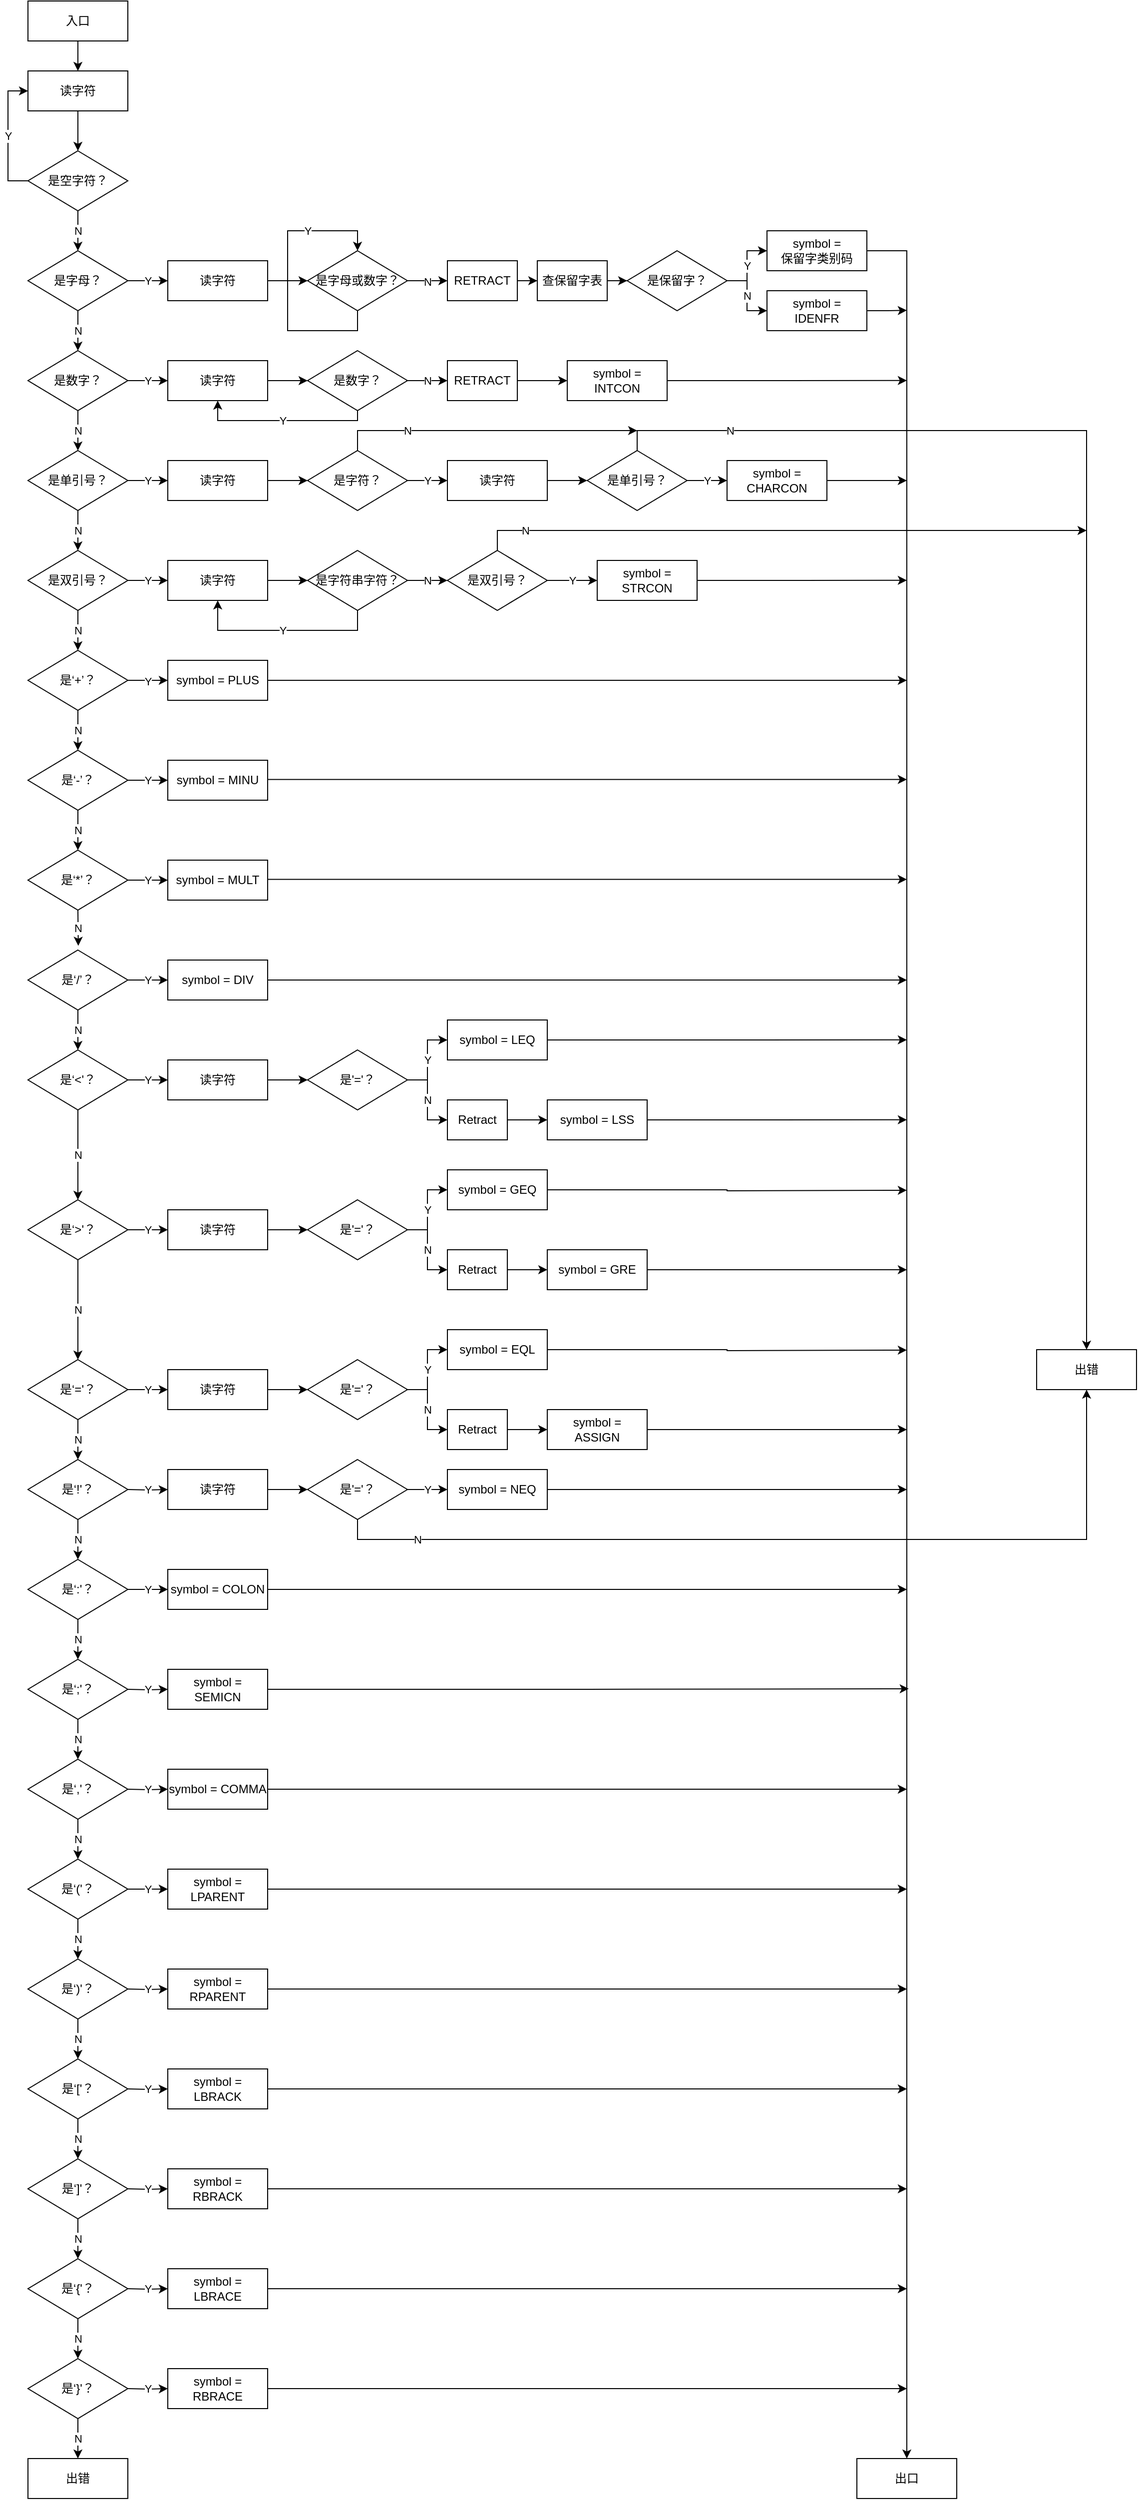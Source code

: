 <mxfile version="13.7.6" type="github"><diagram id="cvI4fbC3IzZJoGfrHezA" name="Page-1"><mxGraphModel dx="6627" dy="4549" grid="1" gridSize="10" guides="1" tooltips="1" connect="1" arrows="1" fold="1" page="1" pageScale="1" pageWidth="827" pageHeight="1169" background="none" math="0" shadow="0"><root><mxCell id="0"/><mxCell id="1" parent="0"/><mxCell id="BqOfkRBk4ermv_2oz0-F-98" value="" style="edgeStyle=orthogonalEdgeStyle;rounded=0;orthogonalLoop=1;jettySize=auto;html=1;" edge="1" parent="1" source="BqOfkRBk4ermv_2oz0-F-2" target="BqOfkRBk4ermv_2oz0-F-3"><mxGeometry relative="1" as="geometry"/></mxCell><mxCell id="BqOfkRBk4ermv_2oz0-F-2" value="读字符" style="rounded=0;whiteSpace=wrap;html=1;" vertex="1" parent="1"><mxGeometry x="120" y="-20" width="100" height="40" as="geometry"/></mxCell><mxCell id="BqOfkRBk4ermv_2oz0-F-26" value="Y" style="edgeStyle=orthogonalEdgeStyle;rounded=0;orthogonalLoop=1;jettySize=auto;html=1;exitX=0;exitY=0.5;exitDx=0;exitDy=0;entryX=0;entryY=0.5;entryDx=0;entryDy=0;" edge="1" parent="1" source="BqOfkRBk4ermv_2oz0-F-3" target="BqOfkRBk4ermv_2oz0-F-2"><mxGeometry relative="1" as="geometry"><mxPoint x="80" as="targetPoint"/><Array as="points"><mxPoint x="100" y="90"/><mxPoint x="100"/></Array></mxGeometry></mxCell><mxCell id="BqOfkRBk4ermv_2oz0-F-97" value="N" style="edgeStyle=orthogonalEdgeStyle;rounded=0;orthogonalLoop=1;jettySize=auto;html=1;" edge="1" parent="1" source="BqOfkRBk4ermv_2oz0-F-3" target="BqOfkRBk4ermv_2oz0-F-96"><mxGeometry relative="1" as="geometry"/></mxCell><mxCell id="BqOfkRBk4ermv_2oz0-F-3" value="是空字符？" style="rhombus;whiteSpace=wrap;html=1;" vertex="1" parent="1"><mxGeometry x="120" y="60" width="100" height="60" as="geometry"/></mxCell><mxCell id="BqOfkRBk4ermv_2oz0-F-61" value="N" style="edgeStyle=orthogonalEdgeStyle;rounded=0;orthogonalLoop=1;jettySize=auto;html=1;exitX=0.5;exitY=1;exitDx=0;exitDy=0;entryX=0.5;entryY=0;entryDx=0;entryDy=0;" edge="1" parent="1" source="BqOfkRBk4ermv_2oz0-F-28" target="BqOfkRBk4ermv_2oz0-F-29"><mxGeometry relative="1" as="geometry"/></mxCell><mxCell id="BqOfkRBk4ermv_2oz0-F-83" value="Y" style="edgeStyle=orthogonalEdgeStyle;rounded=0;orthogonalLoop=1;jettySize=auto;html=1;exitX=1;exitY=0.5;exitDx=0;exitDy=0;entryX=0;entryY=0.5;entryDx=0;entryDy=0;" edge="1" parent="1" source="BqOfkRBk4ermv_2oz0-F-28" target="BqOfkRBk4ermv_2oz0-F-80"><mxGeometry relative="1" as="geometry"/></mxCell><mxCell id="BqOfkRBk4ermv_2oz0-F-28" value="是单引号？&lt;span style=&quot;color: rgba(0 , 0 , 0 , 0) ; font-family: monospace ; font-size: 0px ; background-color: rgb(216 , 214 , 210)&quot;&gt;%3CmxGraphModel%3E%3Croot%3E%3CmxCell%20id%3D%220%22%2F%3E%3CmxCell%20id%3D%221%22%20parent%3D%220%22%2F%3E%3CmxCell%20id%3D%222%22%20value%3D%22%E6%98%AF%E7%A9%BA%E5%AD%97%E7%AC%A6%EF%BC%9F%22%20style%3D%22rhombus%3BwhiteSpace%3Dwrap%3Bhtml%3D1%3B%22%20vertex%3D%221%22%20parent%3D%221%22%3E%3CmxGeometry%20x%3D%22120%22%20y%3D%22260%22%20width%3D%22100%22%20height%3D%2260%22%20as%3D%22geometry%22%2F%3E%3C%2FmxCell%3E%3C%2Froot%3E%3C%2FmxGraphModel%3E&lt;/span&gt;" style="rhombus;whiteSpace=wrap;html=1;" vertex="1" parent="1"><mxGeometry x="120" y="360" width="100" height="60" as="geometry"/></mxCell><mxCell id="BqOfkRBk4ermv_2oz0-F-62" value="N" style="edgeStyle=orthogonalEdgeStyle;rounded=0;orthogonalLoop=1;jettySize=auto;html=1;exitX=0.5;exitY=1;exitDx=0;exitDy=0;entryX=0.5;entryY=0;entryDx=0;entryDy=0;" edge="1" parent="1" source="BqOfkRBk4ermv_2oz0-F-29" target="BqOfkRBk4ermv_2oz0-F-30"><mxGeometry relative="1" as="geometry"/></mxCell><mxCell id="BqOfkRBk4ermv_2oz0-F-220" value="Y" style="edgeStyle=orthogonalEdgeStyle;rounded=0;orthogonalLoop=1;jettySize=auto;html=1;" edge="1" parent="1" source="BqOfkRBk4ermv_2oz0-F-29" target="BqOfkRBk4ermv_2oz0-F-219"><mxGeometry relative="1" as="geometry"/></mxCell><mxCell id="BqOfkRBk4ermv_2oz0-F-29" value="是双引号？&lt;span style=&quot;color: rgba(0 , 0 , 0 , 0) ; font-family: monospace ; font-size: 0px ; background-color: rgb(216 , 214 , 210)&quot;&gt;%3CmxGraphModel%3E%3Croot%3E%3CmxCell%20id%3D%220%22%2F%3E%3CmxCell%20id%3D%221%22%20parent%3D%220%22%2F%3E%3CmxCell%20id%3D%222%22%20value%3D%22%E6%98%AF%E7%A9%BA%E5%AD%97%E7%AC%A6%EF%BC%9F%22%20style%3D%22rhombus%3BwhiteSpace%3Dwrap%3Bhtml%3D1%3B%22%20vertex%3D%221%22%20parent%3D%221%22%3E%3CmxGeometry%20x%3D%22120%22%20y%3D%22260%22%20width%3D%22100%22%20height%3D%2260%22%20as%3D%22geometry%22%2F%3E%3C%2FmxCell%3E%3C%2Froot%3E%3C%2FmxGraphModel%3E&lt;/span&gt;" style="rhombus;whiteSpace=wrap;html=1;" vertex="1" parent="1"><mxGeometry x="120" y="460" width="100" height="60" as="geometry"/></mxCell><mxCell id="BqOfkRBk4ermv_2oz0-F-63" value="N" style="edgeStyle=orthogonalEdgeStyle;rounded=0;orthogonalLoop=1;jettySize=auto;html=1;exitX=0.5;exitY=1;exitDx=0;exitDy=0;entryX=0.5;entryY=0;entryDx=0;entryDy=0;" edge="1" parent="1" source="BqOfkRBk4ermv_2oz0-F-30" target="BqOfkRBk4ermv_2oz0-F-31"><mxGeometry relative="1" as="geometry"/></mxCell><mxCell id="BqOfkRBk4ermv_2oz0-F-121" value="Y" style="edgeStyle=orthogonalEdgeStyle;rounded=0;orthogonalLoop=1;jettySize=auto;html=1;" edge="1" parent="1" source="BqOfkRBk4ermv_2oz0-F-30"><mxGeometry relative="1" as="geometry"><mxPoint x="260" y="590" as="targetPoint"/></mxGeometry></mxCell><mxCell id="BqOfkRBk4ermv_2oz0-F-30" value="是‘+’？&lt;span style=&quot;color: rgba(0 , 0 , 0 , 0) ; font-family: monospace ; font-size: 0px ; background-color: rgb(216 , 214 , 210)&quot;&gt;%3CmxGraphModel%3E%3Croot%3E%3CmxCell%20id%3D%220%22%2F%3E%3CmxCell%20id%3D%221%22%20parent%3D%220%22%2F%3E%3CmxCell%20id%3D%222%22%20value%3D%22%E6%98%AF%E7%A9%BA%E5%AD%97%E7%AC%A6%EF%BC%9F%22%20style%3D%22rhombus%3BwhiteSpace%3Dwrap%3Bhtml%3D1%3B%22%20vertex%3D%221%22%20parent%3D%221%22%3E%3CmxGeometry%20x%3D%22120%22%20y%3D%22260%22%20width%3D%22100%22%20height%3D%2260%22%20as%3D%22geometry%22%2F%3E%3C%2FmxCell%3E%3C%2Froot%3E%3C%2FmxGraphModel%E&lt;/span&gt;" style="rhombus;whiteSpace=wrap;html=1;" vertex="1" parent="1"><mxGeometry x="120" y="560" width="100" height="60" as="geometry"/></mxCell><mxCell id="BqOfkRBk4ermv_2oz0-F-64" value="N" style="edgeStyle=orthogonalEdgeStyle;rounded=0;orthogonalLoop=1;jettySize=auto;html=1;exitX=0.5;exitY=1;exitDx=0;exitDy=0;entryX=0.5;entryY=0;entryDx=0;entryDy=0;" edge="1" parent="1" source="BqOfkRBk4ermv_2oz0-F-31" target="BqOfkRBk4ermv_2oz0-F-32"><mxGeometry relative="1" as="geometry"/></mxCell><mxCell id="BqOfkRBk4ermv_2oz0-F-128" value="Y" style="edgeStyle=orthogonalEdgeStyle;rounded=0;orthogonalLoop=1;jettySize=auto;html=1;" edge="1" parent="1" source="BqOfkRBk4ermv_2oz0-F-31" target="BqOfkRBk4ermv_2oz0-F-126"><mxGeometry relative="1" as="geometry"/></mxCell><mxCell id="BqOfkRBk4ermv_2oz0-F-31" value="是‘-’？&lt;span style=&quot;color: rgba(0 , 0 , 0 , 0) ; font-family: monospace ; font-size: 0px ; background-color: rgb(216 , 214 , 210)&quot;&gt;%3CmxGraphModel%3E%3Croot%3E%3CmxCell%20id%3D%220%22%2F%3E%3CmxCell%20id%3D%221%22%20parent%3D%220%22%2F%3E%3CmxCell%20id%3D%222%22%20value%3D%22%E6%98%AF%E7%A9%BA%E5%AD%97%E7%AC%A6%EF%BC%9F%22%20style%3D%22rhombus%3BwhiteSpace%3Dwrap%3Bhtml%3D1%3B%22%20vertex%3D%221%22%20parent%3D%221%22%3E%3CmxGeometry%20x%3D%22120%22%20y%3D%22260%22%20width%3D%22100%22%20height%3D%2260%22%20as%3D%22geometry%22%2F%3E%3C%2FmxCell%3E%3C%2Froot%3E%3C%2FmxGraphModel%E&lt;/span&gt;" style="rhombus;whiteSpace=wrap;html=1;" vertex="1" parent="1"><mxGeometry x="120" y="660" width="100" height="60" as="geometry"/></mxCell><mxCell id="BqOfkRBk4ermv_2oz0-F-65" value="N" style="edgeStyle=orthogonalEdgeStyle;rounded=0;orthogonalLoop=1;jettySize=auto;html=1;exitX=0.5;exitY=1;exitDx=0;exitDy=0;entryX=0.504;entryY=-0.071;entryDx=0;entryDy=0;entryPerimeter=0;" edge="1" parent="1" source="BqOfkRBk4ermv_2oz0-F-32" target="BqOfkRBk4ermv_2oz0-F-33"><mxGeometry relative="1" as="geometry"/></mxCell><mxCell id="BqOfkRBk4ermv_2oz0-F-129" value="Y" style="edgeStyle=orthogonalEdgeStyle;rounded=0;orthogonalLoop=1;jettySize=auto;html=1;" edge="1" parent="1" source="BqOfkRBk4ermv_2oz0-F-32" target="BqOfkRBk4ermv_2oz0-F-127"><mxGeometry relative="1" as="geometry"/></mxCell><mxCell id="BqOfkRBk4ermv_2oz0-F-32" value="是‘*’？&lt;span style=&quot;color: rgba(0 , 0 , 0 , 0) ; font-family: monospace ; font-size: 0px ; background-color: rgb(216 , 214 , 210)&quot;&gt;%3CmxGraphModel%3E%3Croot%3E%3CmxCell%20id%3D%220%22%2F%3E%3CmxCell%20id%3D%221%22%20parent%3D%220%22%2F%3E%3CmxCell%20id%3D%222%22%20value%3D%22%E6%98%AF%E7%A9%BA%E5%AD%97%E7%AC%A6%EF%BC%9F%22%20style%3D%22rhombus%3BwhiteSpace%3Dwrap%3Bhtml%3D1%3B%22%20vertex%3D%221%22%20parent%3D%221%22%3E%3CmxGeometry%20x%3D%22120%22%20y%3D%22260%22%20width%3D%22100%22%20height%3D%2260%22%20as%3D%22geometry%22%2F%3E%3C%2FmxCell%3E%3C%2Froot%3E%3C%2FmxGraphModel%E&lt;/span&gt;" style="rhombus;whiteSpace=wrap;html=1;" vertex="1" parent="1"><mxGeometry x="120" y="760" width="100" height="60" as="geometry"/></mxCell><mxCell id="BqOfkRBk4ermv_2oz0-F-66" value="N" style="edgeStyle=orthogonalEdgeStyle;rounded=0;orthogonalLoop=1;jettySize=auto;html=1;exitX=0.5;exitY=1;exitDx=0;exitDy=0;entryX=0.5;entryY=0;entryDx=0;entryDy=0;" edge="1" parent="1" source="BqOfkRBk4ermv_2oz0-F-33" target="BqOfkRBk4ermv_2oz0-F-34"><mxGeometry relative="1" as="geometry"/></mxCell><mxCell id="BqOfkRBk4ermv_2oz0-F-247" value="Y" style="edgeStyle=orthogonalEdgeStyle;rounded=0;orthogonalLoop=1;jettySize=auto;html=1;" edge="1" parent="1" source="BqOfkRBk4ermv_2oz0-F-33" target="BqOfkRBk4ermv_2oz0-F-130"><mxGeometry relative="1" as="geometry"/></mxCell><mxCell id="BqOfkRBk4ermv_2oz0-F-33" value="是‘/’？&lt;span style=&quot;color: rgba(0 , 0 , 0 , 0) ; font-family: monospace ; font-size: 0px ; background-color: rgb(216 , 214 , 210)&quot;&gt;%3CmxGraphModel%3E%3Croot%3E%3CmxCell%20id%3D%220%22%2F%3E%3CmxCell%20id%3D%221%22%20parent%3D%220%22%2F%3E%3CmxCell%20id%3D%222%22%20value%3D%22%E6%98%AF%E7%A9%BA%E5%AD%97%E7%AC%A6%EF%BC%9F%22%20style%3D%22rhombus%3BwhiteSpace%3Dwrap%3Bhtml%3D1%3B%22%20vertex%3D%221%22%20parent%3D%221%22%3E%3CmxGeometry%20x%3D%22120%22%20y%3D%22260%22%20width%3D%22100%22%20height%3D%2260%22%20as%3D%22geometry%22%2F%3E%3C%2FmxCell%3E%3C%2Froot%3E%3C%2FmxGraphModel%E&lt;/span&gt;" style="rhombus;whiteSpace=wrap;html=1;" vertex="1" parent="1"><mxGeometry x="120" y="860" width="100" height="60" as="geometry"/></mxCell><mxCell id="BqOfkRBk4ermv_2oz0-F-67" value="N" style="edgeStyle=orthogonalEdgeStyle;rounded=0;orthogonalLoop=1;jettySize=auto;html=1;exitX=0.5;exitY=1;exitDx=0;exitDy=0;entryX=0.5;entryY=0;entryDx=0;entryDy=0;" edge="1" parent="1" source="BqOfkRBk4ermv_2oz0-F-34" target="BqOfkRBk4ermv_2oz0-F-35"><mxGeometry relative="1" as="geometry"/></mxCell><mxCell id="BqOfkRBk4ermv_2oz0-F-248" value="Y" style="edgeStyle=orthogonalEdgeStyle;rounded=0;orthogonalLoop=1;jettySize=auto;html=1;" edge="1" parent="1" source="BqOfkRBk4ermv_2oz0-F-34" target="BqOfkRBk4ermv_2oz0-F-133"><mxGeometry relative="1" as="geometry"/></mxCell><mxCell id="BqOfkRBk4ermv_2oz0-F-34" value="是‘&amp;lt;'？&lt;span style=&quot;color: rgba(0 , 0 , 0 , 0) ; font-family: monospace ; font-size: 0px ; background-color: rgb(216 , 214 , 210)&quot;&gt;%3CmxGraphModel%3E%3Croot%3E%3CmxCell%20id%3D%220%22%2F%3E%3CmxCell%20id%3D%221%22%20parent%3D%220%22%2F%3E%3CmxCell%20id%3D%222%22%20value%3D%22%E6%98%AF%E7%A9%BA%E5%AD%97%E7%AC%A6%EF%BC%9F%22%20style%3D%22rhombus%3BwhiteSpace%3Dwrap%3Bhtml%3D1%3B%22%20vertex%3D%221%22%20parent%3D%221%22%3E%3CmxGeometry%20x%3D%22120%22%20y%3D%22260%22%20width%3D%22100%22%20height%3D%2260%22%20as%3D%22geometry%22%2F%3E%3C%2FmxCell%3E%3C%2Froot%3E%3C%2FmxGraphModelE&lt;/span&gt;" style="rhombus;whiteSpace=wrap;html=1;" vertex="1" parent="1"><mxGeometry x="120" y="960" width="100" height="60" as="geometry"/></mxCell><mxCell id="BqOfkRBk4ermv_2oz0-F-68" value="N" style="edgeStyle=orthogonalEdgeStyle;rounded=0;orthogonalLoop=1;jettySize=auto;html=1;exitX=0.5;exitY=1;exitDx=0;exitDy=0;entryX=0.5;entryY=0;entryDx=0;entryDy=0;" edge="1" parent="1" source="BqOfkRBk4ermv_2oz0-F-35" target="BqOfkRBk4ermv_2oz0-F-36"><mxGeometry relative="1" as="geometry"/></mxCell><mxCell id="BqOfkRBk4ermv_2oz0-F-152" value="Y" style="edgeStyle=orthogonalEdgeStyle;rounded=0;orthogonalLoop=1;jettySize=auto;html=1;" edge="1" parent="1" source="BqOfkRBk4ermv_2oz0-F-35" target="BqOfkRBk4ermv_2oz0-F-144"><mxGeometry relative="1" as="geometry"/></mxCell><mxCell id="BqOfkRBk4ermv_2oz0-F-35" value="是‘&amp;gt;'？&lt;span style=&quot;color: rgba(0 , 0 , 0 , 0) ; font-family: monospace ; font-size: 0px ; background-color: rgb(216 , 214 , 210)&quot;&gt;%3CmxGraphModel%3E%3Croot%3E%3CmxCell%20id%3D%220%22%2F%3E%3CmxCell%20id%3D%221%22%20parent%3D%220%22%2F%3E%3CmxCell%20id%3D%222%22%20value%3D%22%E6%98%AF%E7%A9%BA%E5%AD%97%E7%AC%A6%EF%BC%9F%22%20style%3D%22rhombus%3BwhiteSpace%3Dwrap%3Bhtml%3D1%3B%22%20vertex%3D%221%22%20parent%3D%221%22%3E%3CmxGeometry%20x%3D%22120%22%20y%3D%22260%22%20width%3D%22100%22%20height%3D%2260%22%20as%3D%22geometry%22%2F%3E%3C%2FmxCell%3E%3C%2Froot%3E%3C%2FmxGraphModelE&lt;/span&gt;" style="rhombus;whiteSpace=wrap;html=1;" vertex="1" parent="1"><mxGeometry x="120" y="1110" width="100" height="60" as="geometry"/></mxCell><mxCell id="BqOfkRBk4ermv_2oz0-F-69" value="N" style="edgeStyle=orthogonalEdgeStyle;rounded=0;orthogonalLoop=1;jettySize=auto;html=1;exitX=0.5;exitY=1;exitDx=0;exitDy=0;entryX=0.5;entryY=0;entryDx=0;entryDy=0;" edge="1" parent="1" source="BqOfkRBk4ermv_2oz0-F-36" target="BqOfkRBk4ermv_2oz0-F-37"><mxGeometry relative="1" as="geometry"/></mxCell><mxCell id="BqOfkRBk4ermv_2oz0-F-167" value="Y" style="edgeStyle=orthogonalEdgeStyle;rounded=0;orthogonalLoop=1;jettySize=auto;html=1;" edge="1" parent="1" source="BqOfkRBk4ermv_2oz0-F-36" target="BqOfkRBk4ermv_2oz0-F-157"><mxGeometry relative="1" as="geometry"/></mxCell><mxCell id="BqOfkRBk4ermv_2oz0-F-36" value="是‘='？&lt;span style=&quot;color: rgba(0 , 0 , 0 , 0) ; font-family: monospace ; font-size: 0px ; background-color: rgb(216 , 214 , 210)&quot;&gt;%3CmxGraphModel%3E%3Croot%3E%3CmxCell%20id%3D%220%22%2F%3E%3CmxCell%20id%3D%221%22%20parent%3D%220%22%2F%3E%3CmxCell%20id%3D%222%22%20value%3D%22%E6%98%AF%E7%A9%BA%E5%AD%97%E7%AC%A6%EF%BC%9F%22%20style%3D%22rhombus%3BwhiteSpace%3Dwrap%3Bhtml%3D1%3B%22%20vertex%3D%221%22%20parent%3D%221%22%3E%3CmxGeometry%20x%3D%22120%22%20y%3D%22260%22%20width%3D%22100%22%20height%3D%2260%22%20as%3D%22geometry%22%2F%3E%3C%2FmxCell%3E%3C%2Froot%3E%3C%2FmxGraphModelE&lt;/span&gt;" style="rhombus;whiteSpace=wrap;html=1;" vertex="1" parent="1"><mxGeometry x="120" y="1270" width="100" height="60" as="geometry"/></mxCell><mxCell id="BqOfkRBk4ermv_2oz0-F-70" value="N" style="edgeStyle=orthogonalEdgeStyle;rounded=0;orthogonalLoop=1;jettySize=auto;html=1;exitX=0.5;exitY=1;exitDx=0;exitDy=0;entryX=0.5;entryY=0;entryDx=0;entryDy=0;" edge="1" parent="1" source="BqOfkRBk4ermv_2oz0-F-37" target="BqOfkRBk4ermv_2oz0-F-38"><mxGeometry relative="1" as="geometry"/></mxCell><mxCell id="BqOfkRBk4ermv_2oz0-F-37" value="是‘!'？&lt;span style=&quot;color: rgba(0 , 0 , 0 , 0) ; font-family: monospace ; font-size: 0px ; background-color: rgb(216 , 214 , 210)&quot;&gt;%3CmxGraphModel%3E%3Croot%3E%3CmxCell%20id%3D%220%22%2F%3E%3CmxCell%20id%3D%221%22%20parent%3D%220%22%2F%3E%3CmxCell%20id%3D%222%22%20value%3D%22%E6%98%AF%E7%A9%BA%E5%AD%97%E7%AC%A6%EF%BC%9F%22%20style%3D%22rhombus%3BwhiteSpace%3Dwrap%3Bhtml%3D1%3B%22%20vertex%3D%221%22%20parent%3D%221%22%3E%3CmxGeometry%20x%3D%22120%22%20y%3D%22260%22%20width%3D%22100%22%20height%3D%2260%22%20as%3D%22geometry%22%2F%3E%3C%2FmxCell%3E%3C%2Froot%3E%3C%2FmxGraphModelE&lt;/span&gt;" style="rhombus;whiteSpace=wrap;html=1;" vertex="1" parent="1"><mxGeometry x="120" y="1370" width="100" height="60" as="geometry"/></mxCell><mxCell id="BqOfkRBk4ermv_2oz0-F-71" value="N" style="edgeStyle=orthogonalEdgeStyle;rounded=0;orthogonalLoop=1;jettySize=auto;html=1;exitX=0.5;exitY=1;exitDx=0;exitDy=0;entryX=0.5;entryY=0;entryDx=0;entryDy=0;" edge="1" parent="1" source="BqOfkRBk4ermv_2oz0-F-38" target="BqOfkRBk4ermv_2oz0-F-39"><mxGeometry relative="1" as="geometry"/></mxCell><mxCell id="BqOfkRBk4ermv_2oz0-F-177" value="Y" style="edgeStyle=orthogonalEdgeStyle;rounded=0;orthogonalLoop=1;jettySize=auto;html=1;" edge="1" parent="1" source="BqOfkRBk4ermv_2oz0-F-38" target="BqOfkRBk4ermv_2oz0-F-176"><mxGeometry relative="1" as="geometry"/></mxCell><mxCell id="BqOfkRBk4ermv_2oz0-F-38" value="是‘:'？&lt;span style=&quot;color: rgba(0 , 0 , 0 , 0) ; font-family: monospace ; font-size: 0px ; background-color: rgb(216 , 214 , 210)&quot;&gt;%3CmxGraphModel%3E%3Croot%3E%3CmxCell%20id%3D%220%22%2F%3E%3CmxCell%20id%3D%221%22%20parent%3D%220%22%2F%3E%3CmxCell%20id%3D%222%22%20value%3D%22%E6%98%AF%E7%A9%BA%E5%AD%97%E7%AC%A6%EF%BC%9F%22%20style%3D%22rhombus%3BwhiteSpace%3Dwrap%3Bhtml%3D1%3B%22%20vertex%3D%221%22%20parent%3D%221%22%3E%3CmxGeometry%20x%3D%22120%22%20y%3D%22260%22%20width%3D%22100%22%20height%3D%2260%22%20as%3D%22geometry%22%2F%3E%3C%2FmxCell%3E%3C%2Froot%3E%3C%2FmxGraphModelE&lt;/span&gt;" style="rhombus;whiteSpace=wrap;html=1;" vertex="1" parent="1"><mxGeometry x="120" y="1470" width="100" height="60" as="geometry"/></mxCell><mxCell id="BqOfkRBk4ermv_2oz0-F-72" value="N" style="edgeStyle=orthogonalEdgeStyle;rounded=0;orthogonalLoop=1;jettySize=auto;html=1;exitX=0.5;exitY=1;exitDx=0;exitDy=0;entryX=0.5;entryY=0;entryDx=0;entryDy=0;" edge="1" parent="1" source="BqOfkRBk4ermv_2oz0-F-39" target="BqOfkRBk4ermv_2oz0-F-40"><mxGeometry relative="1" as="geometry"/></mxCell><mxCell id="BqOfkRBk4ermv_2oz0-F-39" value="是‘;'？&lt;span style=&quot;color: rgba(0 , 0 , 0 , 0) ; font-family: monospace ; font-size: 0px ; background-color: rgb(216 , 214 , 210)&quot;&gt;%3CmxGraphModel%3E%3Croot%3E%3CmxCell%20id%3D%220%22%2F%3E%3CmxCell%20id%3D%221%22%20parent%3D%220%22%2F%3E%3CmxCell%20id%3D%222%22%20value%3D%22%E6%98%AF%E7%A9%BA%E5%AD%97%E7%AC%A6%EF%BC%9F%22%20style%3D%22rhombus%3BwhiteSpace%3Dwrap%3Bhtml%3D1%3B%22%20vertex%3D%221%22%20parent%3D%221%22%3E%3CmxGeometry%20x%3D%22120%22%20y%3D%22260%22%20width%3D%22100%22%20height%3D%2260%22%20as%3D%22geometry%22%2F%3E%3C%2FmxCell%3E%3C%2Froot%3E%3C%2FmxGraphModelE&lt;/span&gt;" style="rhombus;whiteSpace=wrap;html=1;" vertex="1" parent="1"><mxGeometry x="120" y="1570" width="100" height="60" as="geometry"/></mxCell><mxCell id="BqOfkRBk4ermv_2oz0-F-73" value="N" style="edgeStyle=orthogonalEdgeStyle;rounded=0;orthogonalLoop=1;jettySize=auto;html=1;exitX=0.5;exitY=1;exitDx=0;exitDy=0;entryX=0.5;entryY=0;entryDx=0;entryDy=0;" edge="1" parent="1" source="BqOfkRBk4ermv_2oz0-F-40" target="BqOfkRBk4ermv_2oz0-F-41"><mxGeometry relative="1" as="geometry"/></mxCell><mxCell id="BqOfkRBk4ermv_2oz0-F-40" value="&lt;span style=&quot;color: rgba(0 , 0 , 0 , 0) ; font-family: monospace ; font-size: 0px&quot;&gt;%3CmxGraphModel%3E%3Croot%3E%3CmxCell%20id%3D%220%22%2F%3E%3CmxCell%20id%3D%221%22%20parent%3D%220%22%2F%3E%3CmxCell%20id%3D%222%22%20value%3D%22%E6%98%AF%E2%80%98-'%EF%BC%9F%26lt%3Bspan%20style%3D%26quot%3Bcolor%3A%20rgba(0%20%2C%200%20%2C%200%20%2C%200)%20%3B%20font-family%3A%20monospace%20%3B%20font-size%3A%200px%20%3B%20background-color%3A%20rgb(216%20%2C%20214%20%2C%20210)%26quot%3B%26gt%3B%253CmxGraphModel%253E%253Croot%253E%253CmxCell%2520id%253D%25220%2522%252F%253E%253CmxCell%2520id%253D%25221%2522%2520parent%253D%25220%2522%252F%253E%253CmxCell%2520id%253D%25222%2522%2520value%253D%2522%25E6%2598%25AF%25E7%25A9%25BA%25E5%25AD%2597%25E7%25AC%25A6%25EF%25BC%259F%2522%2520style%253D%2522rhombus%253BwhiteSpace%253Dwrap%253Bhtml%253D1%253B%2522%2520vertex%253D%25221%2522%2520parent%253D%25221%2522%253E%253CmxGeometry%2520x%253D%2522120%2522%2520y%253D%2522260%2522%2520width%253D%2522100%2522%2520height%253D%252260%2522%2520as%253D%2522geometry%2522%252F%253E%253C%252FmxCell%253E%253C%252Froot%253E%253C%252FmxGraphModelE%26lt%3B%2Fspan%26gt%3B%22%20style%3D%22rhombus%3BwhiteSpace%3Dwrap%3Bhtml%3D1%3B%22%20vertex%3D%221%22%20parent%3D%221%22%3E%3CmxGeometry%20x%3D%22120%22%20y%3D%221460%22%20width%3D%22100%22%20height%3D%2260%22%20as%3D%22geometry%22%2F%3E%3C%2FmxCell%3E%3C%2Froot%3E%3C%2FmxGraphModel%3E&lt;/span&gt;是‘,'？&lt;span style=&quot;color: rgba(0 , 0 , 0 , 0) ; font-family: monospace ; font-size: 0px ; background-color: rgb(216 , 214 , 210)&quot;&gt;%3CmxGraphModel%3E%3Croot%3E%3CmxCell%20id%3D%220%22%2F%3E%3CmxCell%20id%3D%221%22%20parent%3D%220%22%2F%3E%3CmxCell%20id%3D%222%22%20value%3D%22%E6%98%AF%E7%A9%BA%E5%AD%97%E7%AC%A6%EF%BC%9F%22%20style%3D%22rhombus%3BwhiteSpace%3Dwrap%3Bhtml%3D1%3B%22%20vertex%3D%221%22%20parent%3D%221%22%3E%3CmxGeometry%20x%3D%22120%22%20y%3D%22260%22%20width%3D%22100%22%20height%3D%2260%22%20as%3D%22geometry%22%2F%3E%3C%2FmxCell%3E%3C%2Froot%3E%3C%2FmxGraphModelE&lt;/span&gt;" style="rhombus;whiteSpace=wrap;html=1;" vertex="1" parent="1"><mxGeometry x="120" y="1670" width="100" height="60" as="geometry"/></mxCell><mxCell id="BqOfkRBk4ermv_2oz0-F-74" value="N" style="edgeStyle=orthogonalEdgeStyle;rounded=0;orthogonalLoop=1;jettySize=auto;html=1;exitX=0.5;exitY=1;exitDx=0;exitDy=0;entryX=0.5;entryY=0;entryDx=0;entryDy=0;" edge="1" parent="1" source="BqOfkRBk4ermv_2oz0-F-41" target="BqOfkRBk4ermv_2oz0-F-42"><mxGeometry relative="1" as="geometry"/></mxCell><mxCell id="BqOfkRBk4ermv_2oz0-F-186" value="Y" style="edgeStyle=orthogonalEdgeStyle;rounded=0;orthogonalLoop=1;jettySize=auto;html=1;" edge="1" parent="1" source="BqOfkRBk4ermv_2oz0-F-41" target="BqOfkRBk4ermv_2oz0-F-181"><mxGeometry relative="1" as="geometry"/></mxCell><mxCell id="BqOfkRBk4ermv_2oz0-F-41" value="&lt;span style=&quot;color: rgba(0 , 0 , 0 , 0) ; font-family: monospace ; font-size: 0px&quot;&gt;%3CmxGraphModel%3E%3Croot%3E%3CmxCell%20id%3D%220%22%2F%3E%3CmxCell%20id%3D%221%22%20parent%3D%220%22%2F%3E%3CmxCell%20id%3D%222%22%20value%3D%22%E6%98%AF%E2%80%98-'%EF%BC%9F%26lt%3Bspan%20style%3D%26quot%3Bcolor%3A%20rgba(0%20%2C%200%20%2C%200%20%2C%200)%20%3B%20font-family%3A%20monospace%20%3B%20font-size%3A%200px%20%3B%20background-color%3A%20rgb(216%20%2C%20214%20%2C%20210)%26quot%3B%26gt%3B%253CmxGraphModel%253E%253Croot%253E%253CmxCell%2520id%253D%25220%2522%252F%253E%253CmxCell%2520id%253D%25221%2522%2520parent%253D%25220%2522%252F%253E%253CmxCell%2520id%253D%25222%2522%2520value%253D%2522%25E6%2598%25AF%25E7%25A9%25BA%25E5%25AD%2597%25E7%25AC%25A6%25EF%25BC%259F%2522%2520style%253D%2522rhombus%253BwhiteSpace%253Dwrap%253Bhtml%253D1%253B%2522%2520vertex%253D%25221%2522%2520parent%253D%25221%2522%253E%253CmxGeometry%2520x%253D%2522120%2522%2520y%253D%2522260%2522%2520width%253D%2522100%2522%2520height%253D%252260%2522%2520as%253D%2522geometry%2522%252F%253E%253C%252FmxCell%253E%253C%252Froot%253E%253C%252FmxGraphModelE%26lt%3B%2Fspan%26gt%3B%22%20style%3D%22rhombus%3BwhiteSpace%3Dwrap%3Bhtml%3D1%3B%22%20vertex%3D%221%22%20parent%3D%221%22%3E%3CmxGeometry%20x%3D%22120%22%20y%3D%221460%22%20width%3D%22100%22%20height%3D%2260%22%20as%3D%22geometry%22%2F%3E%3C%2FmxCell%3E%3C%2Froot%3E%3C%2FmxGraphModel%3E&lt;/span&gt;是‘('？&lt;span style=&quot;color: rgba(0 , 0 , 0 , 0) ; font-family: monospace ; font-size: 0px ; background-color: rgb(216 , 214 , 210)&quot;&gt;%3CmxGraphModel%3E%3Croot%3E%3CmxCell%20id%3D%220%22%2F%3E%3CmxCell%20id%3D%221%22%20parent%3D%220%22%2F%3E%3CmxCell%20id%3D%222%22%20value%3D%22%E6%98%AF%E7%A9%BA%E5%AD%97%E7%AC%A6%EF%BC%9F%22%20style%3D%22rhombus%3BwhiteSpace%3Dwrap%3Bhtml%3D1%3B%22%20vertex%3D%221%22%20parent%3D%221%22%3E%3CmxGeometry%20x%3D%22120%22%20y%3D%22260%22%20width%3D%22100%22%20height%3D%2260%22%20as%3D%22geometry%22%2F%3E%3C%2FmxCell%3E%3C%2Froot%3E%3C%2FmxGraphModelE&lt;/span&gt;" style="rhombus;whiteSpace=wrap;html=1;" vertex="1" parent="1"><mxGeometry x="120" y="1770" width="100" height="60" as="geometry"/></mxCell><mxCell id="BqOfkRBk4ermv_2oz0-F-75" value="N" style="edgeStyle=orthogonalEdgeStyle;rounded=0;orthogonalLoop=1;jettySize=auto;html=1;exitX=0.5;exitY=1;exitDx=0;exitDy=0;entryX=0.5;entryY=0;entryDx=0;entryDy=0;" edge="1" parent="1" source="BqOfkRBk4ermv_2oz0-F-42" target="BqOfkRBk4ermv_2oz0-F-43"><mxGeometry relative="1" as="geometry"/></mxCell><mxCell id="BqOfkRBk4ermv_2oz0-F-42" value="&lt;span style=&quot;color: rgba(0 , 0 , 0 , 0) ; font-family: monospace ; font-size: 0px&quot;&gt;%3CmxGraphModel%3E%3Croot%3E%3CmxCell%20id%3D%220%22%2F%3E%3CmxCell%20id%3D%221%22%20parent%3D%220%22%2F%3E%3CmxCell%20id%3D%222%22%20value%3D%22%E6%98%AF%E2%80%98-'%EF%BC%9F%26lt%3Bspan%20style%3D%26quot%3Bcolor%3A%20rgba(0%20%2C%200%20%2C%200%20%2C%200)%20%3B%20font-family%3A%20monospace%20%3B%20font-size%3A%200px%20%3B%20background-color%3A%20rgb(216%20%2C%20214%20%2C%20210)%26quot%3B%26gt%3B%253CmxGraphModel%253E%253Croot%253E%253CmxCell%2520id%253D%25220%2522%252F%253E%253CmxCell%2520id%253D%25221%2522%2520parent%253D%25220%2522%252F%253E%253CmxCell%2520id%253D%25222%2522%2520value%253D%2522%25E6%2598%25AF%25E7%25A9%25BA%25E5%25AD%2597%25E7%25AC%25A6%25EF%25BC%259F%2522%2520style%253D%2522rhombus%253BwhiteSpace%253Dwrap%253Bhtml%253D1%253B%2522%2520vertex%253D%25221%2522%2520parent%253D%25221%2522%253E%253CmxGeometry%2520x%253D%2522120%2522%2520y%253D%2522260%2522%2520width%253D%2522100%2522%2520height%253D%252260%2522%2520as%253D%2522geometry%2522%252F%253E%253C%252FmxCell%253E%253C%252Froot%253E%253C%252FmxGraphModelE%26lt%3B%2Fspan%26gt%3B%22%20style%3D%22rhombus%3BwhiteSpace%3Dwrap%3Bhtml%3D1%3B%22%20vertex%3D%221%22%20parent%3D%221%22%3E%3CmxGeometry%20x%3D%22120%22%20y%3D%221460%22%20width%3D%22100%22%20height%3D%2260%22%20as%3D%22geometry%22%2F%3E%3C%2FmxCell%3E%3C%2Froot%3E%3C%2FmxGraphModel%3E&lt;/span&gt;是‘)'&lt;span style=&quot;color: rgba(0 , 0 , 0 , 0) ; font-family: monospace ; font-size: 0px&quot;&gt;%3CmxGraphModel%3E%3Croot%3E%3CmxCell%20id%3D%220%22%2F%3E%3CmxCell%20id%3D%221%22%20parent%3D%220%22%2F%3E%3CmxCell%20id%3D%222%22%20value%3D%22%26lt%3Bspan%20style%3D%26quot%3Bcolor%3A%20rgba(0%20%2C%200%20%2C%200%20%2C%200)%20%3B%20font-family%3A%20monospace%20%3B%20font-size%3A%200px%26quot%3B%26gt%3B%253CmxGraphModel%253E%253Croot%253E%253CmxCell%2520id%253D%25220%2522%252F%253E%253CmxCell%2520id%253D%25221%2522%2520parent%253D%25220%2522%252F%253E%253CmxCell%2520id%253D%25222%2522%2520value%253D%2522%25E6%2598%25AF%25E2%2580%2598-'%25EF%25BC%259F%2526lt%253Bspan%2520style%253D%2526quot%253Bcolor%253A%2520rgba(0%2520%252C%25200%2520%252C%25200%2520%252C%25200)%2520%253B%2520font-family%253A%2520monospace%2520%253B%2520font-size%253A%25200px%2520%253B%2520background-color%253A%2520rgb(216%2520%252C%2520214%2520%252C%2520210)%2526quot%253B%2526gt%253B%25253CmxGraphModel%25253E%25253Croot%25253E%25253CmxCell%252520id%25253D%2525220%252522%25252F%25253E%25253CmxCell%252520id%25253D%2525221%252522%252520parent%25253D%2525220%252522%25252F%25253E%25253CmxCell%252520id%25253D%2525222%252522%252520value%25253D%252522%2525E6%252598%2525AF%2525E7%2525A9%2525BA%2525E5%2525AD%252597%2525E7%2525AC%2525A6%2525EF%2525BC%25259F%252522%252520style%25253D%252522rhombus%25253BwhiteSpace%25253Dwrap%25253Bhtml%25253D1%25253B%252522%252520vertex%25253D%2525221%252522%252520parent%25253D%2525221%252522%25253E%25253CmxGeometry%252520x%25253D%252522120%252522%252520y%25253D%252522260%252522%252520width%25253D%252522100%252522%252520height%25253D%25252260%252522%252520as%25253D%252522geometry%252522%25252F%25253E%25253C%25252FmxCell%25253E%25253C%25252Froot%25253E%25253C%25252FmxGraphModelE%2526lt%253B%252Fspan%2526gt%253B%2522%2520style%253D%2522rhombus%253BwhiteSpace%253Dwrap%253Bhtml%253D1%253B%2522%2520vertex%253D%25221%2522%2520parent%253D%25221%2522%253E%253CmxGeometry%2520x%253D%2522120%2522%2520y%253D%25221460%2522%2520width%253D%2522100%2522%2520height%253D%252260%2522%2520as%253D%2522geometry%2522%252F%253E%253C%252FmxCell%253E%253C%252Froot%253E%253C%252FmxGraphModel%253E%26lt%3B%2Fspan%26gt%3B%E6%98%AF%E2%80%98%2C'%EF%BC%9F%26lt%3Bspan%20style%3D%26quot%3Bcolor%3A%20rgba(0%20%2C%200%20%2C%200%20%2C%200)%20%3B%20font-family%3A%20monospace%20%3B%20font-size%3A%200px%20%3B%20background-color%3A%20rgb(216%20%2C%20214%20%2C%20210)%26quot%3B%26gt%3B%253CmxGraphModel%253E%253Croot%253E%253CmxCell%2520id%253D%25220%2522%252F%253E%253CmxCell%2520id%253D%25221%2522%2520parent%253D%25220%2522%252F%253E%253CmxCell%2520id%253D%25222%2522%2520value%253D%2522%25E6%2598%25AF%25E7%25A9%25BA%25E5%25AD%2597%25E7%25AC%25A6%25EF%25BC%259F%2522%2520style%253D%2522rhombus%253BwhiteSpace%253Dwrap%253Bhtml%253D1%253B%2522%2520vertex%253D%25221%2522%2520parent%253D%25221%2522%253E%253CmxGeometry%2520x%253D%2522120%2522%2520y%253D%2522260%2522%2520width%253D%2522100%2522%2520height%253D%252260%2522%2520as%253D%2522geometry%2522%252F%253E%253C%252FmxCell%253E%253C%252Froot%253E%253C%252FmxGraphModelE%26lt%3B%2Fspan%26gt%3B%22%20style%3D%22rhombus%3BwhiteSpace%3Dwrap%3Bhtml%3D1%3B%22%20vertex%3D%221%22%20parent%3D%221%22%3E%3CmxGeometry%20x%3D%22120%22%20y%3D%221660%22%20width%3D%22100%22%20height%3D%2260%22%20as%3D%22geometry%22%2F%3E%3C%2FmxCell%3E%3C%2Froot%3E%3C%2FmxGraphModel%3E&lt;/span&gt;？&lt;span style=&quot;color: rgba(0 , 0 , 0 , 0) ; font-family: monospace ; font-size: 0px ; background-color: rgb(216 , 214 , 210)&quot;&gt;%3CmxGraphModel%3E%3Croot%3E%3CmxCell%20id%3D%220%22%2F%3E%3CmxCell%20id%3D%221%22%20parent%3D%220%22%2F%3E%3CmxCell%20id%3D%222%22%20value%3D%22%E6%98%AF%E7%A9%BA%E5%AD%97%E7%AC%A6%EF%BC%9F%22%20style%3D%22rhombus%3BwhiteSpace%3Dwrap%3Bhtml%3D1%3B%22%20vertex%3D%221%22%20parent%3D%221%22%3E%3CmxGeometry%20x%3D%22120%22%20y%3D%22260%22%20width%3D%22100%22%20height%3D%2260%22%20as%3D%22geometry%22%2F%3E%3C%2FmxCell%3E%3C%2Froot%3E%3C%2FmxGraphModelE&lt;/span&gt;" style="rhombus;whiteSpace=wrap;html=1;" vertex="1" parent="1"><mxGeometry x="120" y="1870" width="100" height="60" as="geometry"/></mxCell><mxCell id="BqOfkRBk4ermv_2oz0-F-76" value="N" style="edgeStyle=orthogonalEdgeStyle;rounded=0;orthogonalLoop=1;jettySize=auto;html=1;exitX=0.5;exitY=1;exitDx=0;exitDy=0;entryX=0.5;entryY=0;entryDx=0;entryDy=0;" edge="1" parent="1" source="BqOfkRBk4ermv_2oz0-F-43" target="BqOfkRBk4ermv_2oz0-F-44"><mxGeometry relative="1" as="geometry"/></mxCell><mxCell id="BqOfkRBk4ermv_2oz0-F-43" value="&lt;span style=&quot;color: rgba(0 , 0 , 0 , 0) ; font-family: monospace ; font-size: 0px&quot;&gt;%3CmxGraphModel%3E%3Croot%3E%3CmxCell%20id%3D%220%22%2F%3E%3CmxCell%20id%3D%221%22%20parent%3D%220%22%2F%3E%3CmxCell%20id%3D%222%22%20value%3D%22%E6%98%AF%E2%80%98-'%EF%BC%9F%26lt%3Bspan%20style%3D%26quot%3Bcolor%3A%20rgba(0%20%2C%200%20%2C%200%20%2C%200)%20%3B%20font-family%3A%20monospace%20%3B%20font-size%3A%200px%20%3B%20background-color%3A%20rgb(216%20%2C%20214%20%2C%20210)%26quot%3B%26gt%3B%253CmxGraphModel%253E%253Croot%253E%253CmxCell%2520id%253D%25220%2522%252F%253E%253CmxCell%2520id%253D%25221%2522%2520parent%253D%25220%2522%252F%253E%253CmxCell%2520id%253D%25222%2522%2520value%253D%2522%25E6%2598%25AF%25E7%25A9%25BA%25E5%25AD%2597%25E7%25AC%25A6%25EF%25BC%259F%2522%2520style%253D%2522rhombus%253BwhiteSpace%253Dwrap%253Bhtml%253D1%253B%2522%2520vertex%253D%25221%2522%2520parent%253D%25221%2522%253E%253CmxGeometry%2520x%253D%2522120%2522%2520y%253D%2522260%2522%2520width%253D%2522100%2522%2520height%253D%252260%2522%2520as%253D%2522geometry%2522%252F%253E%253C%252FmxCell%253E%253C%252Froot%253E%253C%252FmxGraphModelE%26lt%3B%2Fspan%26gt%3B%22%20style%3D%22rhombus%3BwhiteSpace%3Dwrap%3Bhtml%3D1%3B%22%20vertex%3D%221%22%20parent%3D%221%22%3E%3CmxGeometry%20x%3D%22120%22%20y%3D%221460%22%20width%3D%22100%22%20height%3D%2260%22%20as%3D%22geometry%22%2F%3E%3C%2FmxCell%3E%3C%2Froot%3E%3C%2FmxGraphModel%3E&lt;/span&gt;是‘['&lt;span style=&quot;color: rgba(0 , 0 , 0 , 0) ; font-family: monospace ; font-size: 0px&quot;&gt;%3CmxGraphModel%3E%3Croot%3E%3CmxCell%20id%3D%220%22%2F%3E%3CmxCell%20id%3D%221%22%20parent%3D%220%22%2F%3E%3CmxCell%20id%3D%222%22%20value%3D%22%26lt%3Bspan%20style%3D%26quot%3Bcolor%3A%20rgba(0%20%2C%200%20%2C%200%20%2C%200)%20%3B%20font-family%3A%20monospace%20%3B%20font-size%3A%200px%26quot%3B%26gt%3B%253CmxGraphModel%253E%253Croot%253E%253CmxCell%2520id%253D%25220%2522%252F%253E%253CmxCell%2520id%253D%25221%2522%2520parent%253D%25220%2522%252F%253E%253CmxCell%2520id%253D%25222%2522%2520value%253D%2522%25E6%2598%25AF%25E2%2580%2598-'%25EF%25BC%259F%2526lt%253Bspan%2520style%253D%2526quot%253Bcolor%253A%2520rgba(0%2520%252C%25200%2520%252C%25200%2520%252C%25200)%2520%253B%2520font-family%253A%2520monospace%2520%253B%2520font-size%253A%25200px%2520%253B%2520background-color%253A%2520rgb(216%2520%252C%2520214%2520%252C%2520210)%2526quot%253B%2526gt%253B%25253CmxGraphModel%25253E%25253Croot%25253E%25253CmxCell%252520id%25253D%2525220%252522%25252F%25253E%25253CmxCell%252520id%25253D%2525221%252522%252520parent%25253D%2525220%252522%25252F%25253E%25253CmxCell%252520id%25253D%2525222%252522%252520value%25253D%252522%2525E6%252598%2525AF%2525E7%2525A9%2525BA%2525E5%2525AD%252597%2525E7%2525AC%2525A6%2525EF%2525BC%25259F%252522%252520style%25253D%252522rhombus%25253BwhiteSpace%25253Dwrap%25253Bhtml%25253D1%25253B%252522%252520vertex%25253D%2525221%252522%252520parent%25253D%2525221%252522%25253E%25253CmxGeometry%252520x%25253D%252522120%252522%252520y%25253D%252522260%252522%252520width%25253D%252522100%252522%252520height%25253D%25252260%252522%252520as%25253D%252522geometry%252522%25252F%25253E%25253C%25252FmxCell%25253E%25253C%25252Froot%25253E%25253C%25252FmxGraphModelE%2526lt%253B%252Fspan%2526gt%253B%2522%2520style%253D%2522rhombus%253BwhiteSpace%253Dwrap%253Bhtml%253D1%253B%2522%2520vertex%253D%25221%2522%2520parent%253D%25221%2522%253E%253CmxGeometry%2520x%253D%2522120%2522%2520y%253D%25221460%2522%2520width%253D%2522100%2522%2520height%253D%252260%2522%2520as%253D%2522geometry%2522%252F%253E%253C%252FmxCell%253E%253C%252Froot%253E%253C%252FmxGraphModel%253E%26lt%3B%2Fspan%26gt%3B%E6%98%AF%E2%80%98%2C'%EF%BC%9F%26lt%3Bspan%20style%3D%26quot%3Bcolor%3A%20rgba(0%20%2C%200%20%2C%200%20%2C%200)%20%3B%20font-family%3A%20monospace%20%3B%20font-size%3A%200px%20%3B%20background-color%3A%20rgb(216%20%2C%20214%20%2C%20210)%26quot%3B%26gt%3B%253CmxGraphModel%253E%253Croot%253E%253CmxCell%2520id%253D%25220%2522%252F%253E%253CmxCell%2520id%253D%25221%2522%2520parent%253D%25220%2522%252F%253E%253CmxCell%2520id%253D%25222%2522%2520value%253D%2522%25E6%2598%25AF%25E7%25A9%25BA%25E5%25AD%2597%25E7%25AC%25A6%25EF%25BC%259F%2522%2520style%253D%2522rhombus%253BwhiteSpace%253Dwrap%253Bhtml%253D1%253B%2522%2520vertex%253D%25221%2522%2520parent%253D%25221%2522%253E%253CmxGeometry%2520x%253D%2522120%2522%2520y%253D%2522260%2522%2520width%253D%2522100%2522%2520height%253D%252260%2522%2520as%253D%2522geometry%2522%252F%253E%253C%252FmxCell%253E%253C%252Froot%253E%253C%252FmxGraphModelE%26lt%3B%2Fspan%26gt%3B%22%20style%3D%22rhombus%3BwhiteSpace%3Dwrap%3Bhtml%3D1%3B%22%20vertex%3D%221%22%20parent%3D%221%22%3E%3CmxGeometry%20x%3D%22120%22%20y%3D%221660%22%20width%3D%22100%22%20height%3D%2260%22%20as%3D%22geometry%22%2F%3E%3C%2FmxCell%3E%3C%2Froot%3E%3C%2FmxGraphModel%3E&lt;/span&gt;？&lt;span style=&quot;color: rgba(0 , 0 , 0 , 0) ; font-family: monospace ; font-size: 0px ; background-color: rgb(216 , 214 , 210)&quot;&gt;%3CmxGraphModel%3E%3Croot%3E%3CmxCell%20id%3D%220%22%2F%3E%3CmxCell%20id%3D%221%22%20parent%3D%220%22%2F%3E%3CmxCell%20id%3D%222%22%20value%3D%22%E6%98%AF%E7%A9%BA%E5%AD%97%E7%AC%A6%EF%BC%9F%22%20style%3D%22rhombus%3BwhiteSpace%3Dwrap%3Bhtml%3D1%3B%22%20vertex%3D%221%22%20parent%3D%221%22%3E%3CmxGeometry%20x%3D%22120%22%20y%3D%22260%22%20width%3D%22100%22%20height%3D%2260%22%20as%3D%22geometry%22%2F%3E%3C%2FmxCell%3E%3C%2Froot%3E%3C%2FmxGraphModelE&lt;/span&gt;" style="rhombus;whiteSpace=wrap;html=1;" vertex="1" parent="1"><mxGeometry x="120" y="1970" width="100" height="60" as="geometry"/></mxCell><mxCell id="BqOfkRBk4ermv_2oz0-F-77" value="N" style="edgeStyle=orthogonalEdgeStyle;rounded=0;orthogonalLoop=1;jettySize=auto;html=1;exitX=0.5;exitY=1;exitDx=0;exitDy=0;entryX=0.5;entryY=0;entryDx=0;entryDy=0;" edge="1" parent="1" source="BqOfkRBk4ermv_2oz0-F-44" target="BqOfkRBk4ermv_2oz0-F-47"><mxGeometry relative="1" as="geometry"/></mxCell><mxCell id="BqOfkRBk4ermv_2oz0-F-44" value="&lt;span style=&quot;color: rgba(0 , 0 , 0 , 0) ; font-family: monospace ; font-size: 0px&quot;&gt;%3CmxGraphModel%3E%3Croot%3E%3CmxCell%20id%3D%220%22%2F%3E%3CmxCell%20id%3D%221%22%20parent%3D%220%22%2F%3E%3CmxCell%20id%3D%222%22%20value%3D%22%E6%98%AF%E2%80%98-'%EF%BC%9F%26lt%3Bspan%20style%3D%26quot%3Bcolor%3A%20rgba(0%20%2C%200%20%2C%200%20%2C%200)%20%3B%20font-family%3A%20monospace%20%3B%20font-size%3A%200px%20%3B%20background-color%3A%20rgb(216%20%2C%20214%20%2C%20210)%26quot%3B%26gt%3B%253CmxGraphModel%253E%253Croot%253E%253CmxCell%2520id%253D%25220%2522%252F%253E%253CmxCell%2520id%253D%25221%2522%2520parent%253D%25220%2522%252F%253E%253CmxCell%2520id%253D%25222%2522%2520value%253D%2522%25E6%2598%25AF%25E7%25A9%25BA%25E5%25AD%2597%25E7%25AC%25A6%25EF%25BC%259F%2522%2520style%253D%2522rhombus%253BwhiteSpace%253Dwrap%253Bhtml%253D1%253B%2522%2520vertex%253D%25221%2522%2520parent%253D%25221%2522%253E%253CmxGeometry%2520x%253D%2522120%2522%2520y%253D%2522260%2522%2520width%253D%2522100%2522%2520height%253D%252260%2522%2520as%253D%2522geometry%2522%252F%253E%253C%252FmxCell%253E%253C%252Froot%253E%253C%252FmxGraphModelE%26lt%3B%2Fspan%26gt%3B%22%20style%3D%22rhombus%3BwhiteSpace%3Dwrap%3Bhtml%3D1%3B%22%20vertex%3D%221%22%20parent%3D%221%22%3E%3CmxGeometry%20x%3D%22120%22%20y%3D%221460%22%20width%3D%22100%22%20height%3D%2260%22%20as%3D%22geometry%22%2F%3E%3C%2FmxCell%3E%3C%2Froot%3E%3C%2FmxGraphModel%3E&lt;/span&gt;是‘]'&lt;span style=&quot;color: rgba(0 , 0 , 0 , 0) ; font-family: monospace ; font-size: 0px&quot;&gt;%3CmxGraphModel%3E%3Croot%3E%3CmxCell%20id%3D%220%22%2F%3E%3CmxCell%20id%3D%221%22%20parent%3D%220%22%2F%3E%3CmxCell%20id%3D%222%22%20value%3D%22%26lt%3Bspan%20style%3D%26quot%3Bcolor%3A%20rgba(0%20%2C%200%20%2C%200%20%2C%200)%20%3B%20font-family%3A%20monospace%20%3B%20font-size%3A%200px%26quot%3B%26gt%3B%253CmxGraphModel%253E%253Croot%253E%253CmxCell%2520id%253D%25220%2522%252F%253E%253CmxCell%2520id%253D%25221%2522%2520parent%253D%25220%2522%252F%253E%253CmxCell%2520id%253D%25222%2522%2520value%253D%2522%25E6%2598%25AF%25E2%2580%2598-'%25EF%25BC%259F%2526lt%253Bspan%2520style%253D%2526quot%253Bcolor%253A%2520rgba(0%2520%252C%25200%2520%252C%25200%2520%252C%25200)%2520%253B%2520font-family%253A%2520monospace%2520%253B%2520font-size%253A%25200px%2520%253B%2520background-color%253A%2520rgb(216%2520%252C%2520214%2520%252C%2520210)%2526quot%253B%2526gt%253B%25253CmxGraphModel%25253E%25253Croot%25253E%25253CmxCell%252520id%25253D%2525220%252522%25252F%25253E%25253CmxCell%252520id%25253D%2525221%252522%252520parent%25253D%2525220%252522%25252F%25253E%25253CmxCell%252520id%25253D%2525222%252522%252520value%25253D%252522%2525E6%252598%2525AF%2525E7%2525A9%2525BA%2525E5%2525AD%252597%2525E7%2525AC%2525A6%2525EF%2525BC%25259F%252522%252520style%25253D%252522rhombus%25253BwhiteSpace%25253Dwrap%25253Bhtml%25253D1%25253B%252522%252520vertex%25253D%2525221%252522%252520parent%25253D%2525221%252522%25253E%25253CmxGeometry%252520x%25253D%252522120%252522%252520y%25253D%252522260%252522%252520width%25253D%252522100%252522%252520height%25253D%25252260%252522%252520as%25253D%252522geometry%252522%25252F%25253E%25253C%25252FmxCell%25253E%25253C%25252Froot%25253E%25253C%25252FmxGraphModelE%2526lt%253B%252Fspan%2526gt%253B%2522%2520style%253D%2522rhombus%253BwhiteSpace%253Dwrap%253Bhtml%253D1%253B%2522%2520vertex%253D%25221%2522%2520parent%253D%25221%2522%253E%253CmxGeometry%2520x%253D%2522120%2522%2520y%253D%25221460%2522%2520width%253D%2522100%2522%2520height%253D%252260%2522%2520as%253D%2522geometry%2522%252F%253E%253C%252FmxCell%253E%253C%252Froot%253E%253C%252FmxGraphModel%253E%26lt%3B%2Fspan%26gt%3B%E6%98%AF%E2%80%98%2C'%EF%BC%9F%26lt%3Bspan%20style%3D%26quot%3Bcolor%3A%20rgba(0%20%2C%200%20%2C%200%20%2C%200)%20%3B%20font-family%3A%20monospace%20%3B%20font-size%3A%200px%20%3B%20background-color%3A%20rgb(216%20%2C%20214%20%2C%20210)%26quot%3B%26gt%3B%253CmxGraphModel%253E%253Croot%253E%253CmxCell%2520id%253D%25220%2522%252F%253E%253CmxCell%2520id%253D%25221%2522%2520parent%253D%25220%2522%252F%253E%253CmxCell%2520id%253D%25222%2522%2520value%253D%2522%25E6%2598%25AF%25E7%25A9%25BA%25E5%25AD%2597%25E7%25AC%25A6%25EF%25BC%259F%2522%2520style%253D%2522rhombus%253BwhiteSpace%253Dwrap%253Bhtml%253D1%253B%2522%2520vertex%253D%25221%2522%2520parent%253D%25221%2522%253E%253CmxGeometry%2520x%253D%2522120%2522%2520y%253D%2522260%2522%2520width%253D%2522100%2522%2520height%253D%252260%2522%2520as%253D%2522geometry%2522%252F%253E%253C%252FmxCell%253E%253C%252Froot%253E%253C%252FmxGraphModelE%26lt%3B%2Fspan%26gt%3B%22%20style%3D%22rhombus%3BwhiteSpace%3Dwrap%3Bhtml%3D1%3B%22%20vertex%3D%221%22%20parent%3D%221%22%3E%3CmxGeometry%20x%3D%22120%22%20y%3D%221660%22%20width%3D%22100%22%20height%3D%2260%22%20as%3D%22geometry%22%2F%3E%3C%2FmxCell%3E%3C%2Froot%3E%3C%2FmxGraphModel%3E&lt;/span&gt;？&lt;span style=&quot;color: rgba(0 , 0 , 0 , 0) ; font-family: monospace ; font-size: 0px ; background-color: rgb(216 , 214 , 210)&quot;&gt;%3CmxGraphModel%3E%3Croot%3E%3CmxCell%20id%3D%220%22%2F%3E%3CmxCell%20id%3D%221%22%20parent%3D%220%22%2F%3E%3CmxCell%20id%3D%222%22%20value%3D%22%E6%98%AF%E7%A9%BA%E5%AD%97%E7%AC%A6%EF%BC%9F%22%20style%3D%22rhombus%3BwhiteSpace%3Dwrap%3Bhtml%3D1%3B%22%20vertex%3D%221%22%20parent%3D%221%22%3E%3CmxGeometry%20x%3D%22120%22%20y%3D%22260%22%20width%3D%22100%22%20height%3D%2260%22%20as%3D%22geometry%22%2F%3E%3C%2FmxCell%3E%3C%2Froot%3E%3C%2FmxGraphModelE&lt;/span&gt;" style="rhombus;whiteSpace=wrap;html=1;" vertex="1" parent="1"><mxGeometry x="120" y="2070" width="100" height="60" as="geometry"/></mxCell><mxCell id="BqOfkRBk4ermv_2oz0-F-78" value="N" style="edgeStyle=orthogonalEdgeStyle;rounded=0;orthogonalLoop=1;jettySize=auto;html=1;exitX=0.5;exitY=1;exitDx=0;exitDy=0;entryX=0.5;entryY=0;entryDx=0;entryDy=0;" edge="1" parent="1" source="BqOfkRBk4ermv_2oz0-F-47" target="BqOfkRBk4ermv_2oz0-F-48"><mxGeometry relative="1" as="geometry"/></mxCell><mxCell id="BqOfkRBk4ermv_2oz0-F-47" value="&lt;span style=&quot;color: rgba(0 , 0 , 0 , 0) ; font-family: monospace ; font-size: 0px&quot;&gt;%3CmxGraphModel%3E%3Croot%3E%3CmxCell%20id%3D%220%22%2F%3E%3CmxCell%20id%3D%221%22%20parent%3D%220%22%2F%3E%3CmxCell%20id%3D%222%22%20value%3D%22%E6%98%AF%E2%80%98-'%EF%BC%9F%26lt%3Bspan%20style%3D%26quot%3Bcolor%3A%20rgba(0%20%2C%200%20%2C%200%20%2C%200)%20%3B%20font-family%3A%20monospace%20%3B%20font-size%3A%200px%20%3B%20background-color%3A%20rgb(216%20%2C%20214%20%2C%20210)%26quot%3B%26gt%3B%253CmxGraphModel%253E%253Croot%253E%253CmxCell%2520id%253D%25220%2522%252F%253E%253CmxCell%2520id%253D%25221%2522%2520parent%253D%25220%2522%252F%253E%253CmxCell%2520id%253D%25222%2522%2520value%253D%2522%25E6%2598%25AF%25E7%25A9%25BA%25E5%25AD%2597%25E7%25AC%25A6%25EF%25BC%259F%2522%2520style%253D%2522rhombus%253BwhiteSpace%253Dwrap%253Bhtml%253D1%253B%2522%2520vertex%253D%25221%2522%2520parent%253D%25221%2522%253E%253CmxGeometry%2520x%253D%2522120%2522%2520y%253D%2522260%2522%2520width%253D%2522100%2522%2520height%253D%252260%2522%2520as%253D%2522geometry%2522%252F%253E%253C%252FmxCell%253E%253C%252Froot%253E%253C%252FmxGraphModelE%26lt%3B%2Fspan%26gt%3B%22%20style%3D%22rhombus%3BwhiteSpace%3Dwrap%3Bhtml%3D1%3B%22%20vertex%3D%221%22%20parent%3D%221%22%3E%3CmxGeometry%20x%3D%22120%22%20y%3D%221460%22%20width%3D%22100%22%20height%3D%2260%22%20as%3D%22geometry%22%2F%3E%3C%2FmxCell%3E%3C%2Froot%3E%3C%2FmxGraphModel%3E&lt;/span&gt;是‘{'&lt;span style=&quot;color: rgba(0 , 0 , 0 , 0) ; font-family: monospace ; font-size: 0px&quot;&gt;%3CmxGraphModel%3E%3Croot%3E%3CmxCell%20id%3D%220%22%2F%3E%3CmxCell%20id%3D%221%22%20parent%3D%220%22%2F%3E%3CmxCell%20id%3D%222%22%20value%3D%22%26lt%3Bspan%20style%3D%26quot%3Bcolor%3A%20rgba(0%20%2C%200%20%2C%200%20%2C%200)%20%3B%20font-family%3A%20monospace%20%3B%20font-size%3A%200px%26quot%3B%26gt%3B%253CmxGraphModel%253E%253Croot%253E%253CmxCell%2520id%253D%25220%2522%252F%253E%253CmxCell%2520id%253D%25221%2522%2520parent%253D%25220%2522%252F%253E%253CmxCell%2520id%253D%25222%2522%2520value%253D%2522%25E6%2598%25AF%25E2%2580%2598-'%25EF%25BC%259F%2526lt%253Bspan%2520style%253D%2526quot%253Bcolor%253A%2520rgba(0%2520%252C%25200%2520%252C%25200%2520%252C%25200)%2520%253B%2520font-family%253A%2520monospace%2520%253B%2520font-size%253A%25200px%2520%253B%2520background-color%253A%2520rgb(216%2520%252C%2520214%2520%252C%2520210)%2526quot%253B%2526gt%253B%25253CmxGraphModel%25253E%25253Croot%25253E%25253CmxCell%252520id%25253D%2525220%252522%25252F%25253E%25253CmxCell%252520id%25253D%2525221%252522%252520parent%25253D%2525220%252522%25252F%25253E%25253CmxCell%252520id%25253D%2525222%252522%252520value%25253D%252522%2525E6%252598%2525AF%2525E7%2525A9%2525BA%2525E5%2525AD%252597%2525E7%2525AC%2525A6%2525EF%2525BC%25259F%252522%252520style%25253D%252522rhombus%25253BwhiteSpace%25253Dwrap%25253Bhtml%25253D1%25253B%252522%252520vertex%25253D%2525221%252522%252520parent%25253D%2525221%252522%25253E%25253CmxGeometry%252520x%25253D%252522120%252522%252520y%25253D%252522260%252522%252520width%25253D%252522100%252522%252520height%25253D%25252260%252522%252520as%25253D%252522geometry%252522%25252F%25253E%25253C%25252FmxCell%25253E%25253C%25252Froot%25253E%25253C%25252FmxGraphModelE%2526lt%253B%252Fspan%2526gt%253B%2522%2520style%253D%2522rhombus%253BwhiteSpace%253Dwrap%253Bhtml%253D1%253B%2522%2520vertex%253D%25221%2522%2520parent%253D%25221%2522%253E%253CmxGeometry%2520x%253D%2522120%2522%2520y%253D%25221460%2522%2520width%253D%2522100%2522%2520height%253D%252260%2522%2520as%253D%2522geometry%2522%252F%253E%253C%252FmxCell%253E%253C%252Froot%253E%253C%252FmxGraphModel%253E%26lt%3B%2Fspan%26gt%3B%E6%98%AF%E2%80%98%2C'%EF%BC%9F%26lt%3Bspan%20style%3D%26quot%3Bcolor%3A%20rgba(0%20%2C%200%20%2C%200%20%2C%200)%20%3B%20font-family%3A%20monospace%20%3B%20font-size%3A%200px%20%3B%20background-color%3A%20rgb(216%20%2C%20214%20%2C%20210)%26quot%3B%26gt%3B%253CmxGraphModel%253E%253Croot%253E%253CmxCell%2520id%253D%25220%2522%252F%253E%253CmxCell%2520id%253D%25221%2522%2520parent%253D%25220%2522%252F%253E%253CmxCell%2520id%253D%25222%2522%2520value%253D%2522%25E6%2598%25AF%25E7%25A9%25BA%25E5%25AD%2597%25E7%25AC%25A6%25EF%25BC%259F%2522%2520style%253D%2522rhombus%253BwhiteSpace%253Dwrap%253Bhtml%253D1%253B%2522%2520vertex%253D%25221%2522%2520parent%253D%25221%2522%253E%253CmxGeometry%2520x%253D%2522120%2522%2520y%253D%2522260%2522%2520width%253D%2522100%2522%2520height%253D%252260%2522%2520as%253D%2522geometry%2522%252F%253E%253C%252FmxCell%253E%253C%252Froot%253E%253C%252FmxGraphModelE%26lt%3B%2Fspan%26gt%3B%22%20style%3D%22rhombus%3BwhiteSpace%3Dwrap%3Bhtml%3D1%3B%22%20vertex%3D%221%22%20parent%3D%221%22%3E%3CmxGeometry%20x%3D%22120%22%20y%3D%221660%22%20width%3D%22100%22%20height%3D%2260%22%20as%3D%22geometry%22%2F%3E%3C%2FmxCell%3E%3C%2Froot%3E%3C%2FmxGraphModel%3E&lt;/span&gt;？&lt;span style=&quot;color: rgba(0 , 0 , 0 , 0) ; font-family: monospace ; font-size: 0px ; background-color: rgb(216 , 214 , 210)&quot;&gt;%3CmxGraphModel%3E%3Croot%3E%3CmxCell%20id%3D%220%22%2F%3E%3CmxCell%20id%3D%221%22%20parent%3D%220%22%2F%3E%3CmxCell%20id%3D%222%22%20value%3D%22%E6%98%AF%E7%A9%BA%E5%AD%97%E7%AC%A6%EF%BC%9F%22%20style%3D%22rhombus%3BwhiteSpace%3Dwrap%3Bhtml%3D1%3B%22%20vertex%3D%221%22%20parent%3D%221%22%3E%3CmxGeometry%20x%3D%22120%22%20y%3D%22260%22%20width%3D%22100%22%20height%3D%2260%22%20as%3D%22geometry%22%2F%3E%3C%2FmxCell%3E%3C%2Froot%3E%3C%2FmxGraphModelE&lt;/span&gt;" style="rhombus;whiteSpace=wrap;html=1;" vertex="1" parent="1"><mxGeometry x="120" y="2170" width="100" height="60" as="geometry"/></mxCell><mxCell id="BqOfkRBk4ermv_2oz0-F-79" value="N" style="edgeStyle=orthogonalEdgeStyle;rounded=0;orthogonalLoop=1;jettySize=auto;html=1;exitX=0.5;exitY=1;exitDx=0;exitDy=0;entryX=0.5;entryY=0;entryDx=0;entryDy=0;" edge="1" parent="1" source="BqOfkRBk4ermv_2oz0-F-48" target="BqOfkRBk4ermv_2oz0-F-50"><mxGeometry relative="1" as="geometry"/></mxCell><mxCell id="BqOfkRBk4ermv_2oz0-F-48" value="&lt;span style=&quot;color: rgba(0 , 0 , 0 , 0) ; font-family: monospace ; font-size: 0px&quot;&gt;%3CmxGraphModel%3E%3Croot%3E%3CmxCell%20id%3D%220%22%2F%3E%3CmxCell%20id%3D%221%22%20parent%3D%220%22%2F%3E%3CmxCell%20id%3D%222%22%20value%3D%22%E6%98%AF%E2%80%98-'%EF%BC%9F%26lt%3Bspan%20style%3D%26quot%3Bcolor%3A%20rgba(0%20%2C%200%20%2C%200%20%2C%200)%20%3B%20font-family%3A%20monospace%20%3B%20font-size%3A%200px%20%3B%20background-color%3A%20rgb(216%20%2C%20214%20%2C%20210)%26quot%3B%26gt%3B%253CmxGraphModel%253E%253Croot%253E%253CmxCell%2520id%253D%25220%2522%252F%253E%253CmxCell%2520id%253D%25221%2522%2520parent%253D%25220%2522%252F%253E%253CmxCell%2520id%253D%25222%2522%2520value%253D%2522%25E6%2598%25AF%25E7%25A9%25BA%25E5%25AD%2597%25E7%25AC%25A6%25EF%25BC%259F%2522%2520style%253D%2522rhombus%253BwhiteSpace%253Dwrap%253Bhtml%253D1%253B%2522%2520vertex%253D%25221%2522%2520parent%253D%25221%2522%253E%253CmxGeometry%2520x%253D%2522120%2522%2520y%253D%2522260%2522%2520width%253D%2522100%2522%2520height%253D%252260%2522%2520as%253D%2522geometry%2522%252F%253E%253C%252FmxCell%253E%253C%252Froot%253E%253C%252FmxGraphModelE%26lt%3B%2Fspan%26gt%3B%22%20style%3D%22rhombus%3BwhiteSpace%3Dwrap%3Bhtml%3D1%3B%22%20vertex%3D%221%22%20parent%3D%221%22%3E%3CmxGeometry%20x%3D%22120%22%20y%3D%221460%22%20width%3D%22100%22%20height%3D%2260%22%20as%3D%22geometry%22%2F%3E%3C%2FmxCell%3E%3C%2Froot%3E%3C%2FmxGraphModel%3E&lt;/span&gt;是‘}'&lt;span style=&quot;color: rgba(0 , 0 , 0 , 0) ; font-family: monospace ; font-size: 0px&quot;&gt;%3CmxGraphModel%3E%3Croot%3E%3CmxCell%20id%3D%220%22%2F%3E%3CmxCell%20id%3D%221%22%20parent%3D%220%22%2F%3E%3CmxCell%20id%3D%222%22%20value%3D%22%26lt%3Bspan%20style%3D%26quot%3Bcolor%3A%20rgba(0%20%2C%200%20%2C%200%20%2C%200)%20%3B%20font-family%3A%20monospace%20%3B%20font-size%3A%200px%26quot%3B%26gt%3B%253CmxGraphModel%253E%253Croot%253E%253CmxCell%2520id%253D%25220%2522%252F%253E%253CmxCell%2520id%253D%25221%2522%2520parent%253D%25220%2522%252F%253E%253CmxCell%2520id%253D%25222%2522%2520value%253D%2522%25E6%2598%25AF%25E2%2580%2598-'%25EF%25BC%259F%2526lt%253Bspan%2520style%253D%2526quot%253Bcolor%253A%2520rgba(0%2520%252C%25200%2520%252C%25200%2520%252C%25200)%2520%253B%2520font-family%253A%2520monospace%2520%253B%2520font-size%253A%25200px%2520%253B%2520background-color%253A%2520rgb(216%2520%252C%2520214%2520%252C%2520210)%2526quot%253B%2526gt%253B%25253CmxGraphModel%25253E%25253Croot%25253E%25253CmxCell%252520id%25253D%2525220%252522%25252F%25253E%25253CmxCell%252520id%25253D%2525221%252522%252520parent%25253D%2525220%252522%25252F%25253E%25253CmxCell%252520id%25253D%2525222%252522%252520value%25253D%252522%2525E6%252598%2525AF%2525E7%2525A9%2525BA%2525E5%2525AD%252597%2525E7%2525AC%2525A6%2525EF%2525BC%25259F%252522%252520style%25253D%252522rhombus%25253BwhiteSpace%25253Dwrap%25253Bhtml%25253D1%25253B%252522%252520vertex%25253D%2525221%252522%252520parent%25253D%2525221%252522%25253E%25253CmxGeometry%252520x%25253D%252522120%252522%252520y%25253D%252522260%252522%252520width%25253D%252522100%252522%252520height%25253D%25252260%252522%252520as%25253D%252522geometry%252522%25252F%25253E%25253C%25252FmxCell%25253E%25253C%25252Froot%25253E%25253C%25252FmxGraphModelE%2526lt%253B%252Fspan%2526gt%253B%2522%2520style%253D%2522rhombus%253BwhiteSpace%253Dwrap%253Bhtml%253D1%253B%2522%2520vertex%253D%25221%2522%2520parent%253D%25221%2522%253E%253CmxGeometry%2520x%253D%2522120%2522%2520y%253D%25221460%2522%2520width%253D%2522100%2522%2520height%253D%252260%2522%2520as%253D%2522geometry%2522%252F%253E%253C%252FmxCell%253E%253C%252Froot%253E%253C%252FmxGraphModel%253E%26lt%3B%2Fspan%26gt%3B%E6%98%AF%E2%80%98%2C'%EF%BC%9F%26lt%3Bspan%20style%3D%26quot%3Bcolor%3A%20rgba(0%20%2C%200%20%2C%200%20%2C%200)%20%3B%20font-family%3A%20monospace%20%3B%20font-size%3A%200px%20%3B%20background-color%3A%20rgb(216%20%2C%20214%20%2C%20210)%26quot%3B%26gt%3B%253CmxGraphModel%253E%253Croot%253E%253CmxCell%2520id%253D%25220%2522%252F%253E%253CmxCell%2520id%253D%25221%2522%2520parent%253D%25220%2522%252F%253E%253CmxCell%2520id%253D%25222%2522%2520value%253D%2522%25E6%2598%25AF%25E7%25A9%25BA%25E5%25AD%2597%25E7%25AC%25A6%25EF%25BC%259F%2522%2520style%253D%2522rhombus%253BwhiteSpace%253Dwrap%253Bhtml%253D1%253B%2522%2520vertex%253D%25221%2522%2520parent%253D%25221%2522%253E%253CmxGeometry%2520x%253D%2522120%2522%2520y%253D%2522260%2522%2520width%253D%2522100%2522%2520height%253D%252260%2522%2520as%253D%2522geometry%2522%252F%253E%253C%252FmxCell%253E%253C%252Froot%253E%253C%252FmxGraphModelE%26lt%3B%2Fspan%26gt%3B%22%20style%3D%22rhombus%3BwhiteSpace%3Dwrap%3Bhtml%3D1%3B%22%20vertex%3D%221%22%20parent%3D%221%22%3E%3CmxGeometry%20x%3D%22120%22%20y%3D%221660%22%20width%3D%22100%22%20height%3D%2260%22%20as%3D%22geometry%22%2F%3E%3C%2FmxCell%3E%3C%2Froot%3E%3C%2FmxGraphModel%3E&lt;/span&gt;？&lt;span style=&quot;color: rgba(0 , 0 , 0 , 0) ; font-family: monospace ; font-size: 0px ; background-color: rgb(216 , 214 , 210)&quot;&gt;%3CmxGraphModel%3E%3Croot%3E%3CmxCell%20id%3D%220%22%2F%3E%3CmxCell%20id%3D%221%22%20parent%3D%220%22%2F%3E%3CmxCell%20id%3D%222%22%20value%3D%22%E6%98%AF%E7%A9%BA%E5%AD%97%E7%AC%A6%EF%BC%9F%22%20style%3D%22rhombus%3BwhiteSpace%3Dwrap%3Bhtml%3D1%3B%22%20vertex%3D%221%22%20parent%3D%221%22%3E%3CmxGeometry%20x%3D%22120%22%20y%3D%22260%22%20width%3D%22100%22%20height%3D%2260%22%20as%3D%22geometry%22%2F%3E%3C%2FmxCell%3E%3C%2Froot%3E%3C%2FmxGraphModelE&lt;/span&gt;" style="rhombus;whiteSpace=wrap;html=1;" vertex="1" parent="1"><mxGeometry x="120" y="2270" width="100" height="60" as="geometry"/></mxCell><mxCell id="BqOfkRBk4ermv_2oz0-F-50" value="出错" style="rounded=0;whiteSpace=wrap;html=1;" vertex="1" parent="1"><mxGeometry x="120" y="2370" width="100" height="40" as="geometry"/></mxCell><mxCell id="BqOfkRBk4ermv_2oz0-F-84" value="" style="edgeStyle=orthogonalEdgeStyle;rounded=0;orthogonalLoop=1;jettySize=auto;html=1;" edge="1" parent="1" source="BqOfkRBk4ermv_2oz0-F-80" target="BqOfkRBk4ermv_2oz0-F-81"><mxGeometry relative="1" as="geometry"/></mxCell><mxCell id="BqOfkRBk4ermv_2oz0-F-80" value="读字符" style="rounded=0;whiteSpace=wrap;html=1;" vertex="1" parent="1"><mxGeometry x="260" y="370" width="100" height="40" as="geometry"/></mxCell><mxCell id="BqOfkRBk4ermv_2oz0-F-85" value="Y" style="edgeStyle=orthogonalEdgeStyle;rounded=0;orthogonalLoop=1;jettySize=auto;html=1;" edge="1" parent="1" source="BqOfkRBk4ermv_2oz0-F-81" target="BqOfkRBk4ermv_2oz0-F-82"><mxGeometry relative="1" as="geometry"/></mxCell><mxCell id="BqOfkRBk4ermv_2oz0-F-244" value="N" style="edgeStyle=orthogonalEdgeStyle;rounded=0;orthogonalLoop=1;jettySize=auto;html=1;exitX=0.5;exitY=0;exitDx=0;exitDy=0;" edge="1" parent="1" source="BqOfkRBk4ermv_2oz0-F-81"><mxGeometry x="-0.533" relative="1" as="geometry"><mxPoint x="730" y="340.0" as="targetPoint"/><Array as="points"><mxPoint x="450" y="340"/></Array><mxPoint as="offset"/></mxGeometry></mxCell><mxCell id="BqOfkRBk4ermv_2oz0-F-81" value="是字符？&lt;span style=&quot;color: rgba(0 , 0 , 0 , 0) ; font-family: monospace ; font-size: 0px ; background-color: rgb(216 , 214 , 210)&quot;&gt;%3CmxGraphModel%3E%3Croot%3E%3CmxCell%20id%3D%220%22%2F%3E%3CmxCell%20id%3D%221%22%20parent%3D%220%22%2F%3E%3CmxCell%20id%3D%222%22%20value%3D%22%E6%98%AF%E7%A9%BA%E5%AD%97%E7%AC%A6%EF%BC%9F%22%20style%3D%22rhombus%3BwhiteSpace%3Dwrap%3Bhtml%3D1%3B%22%20vertex%3D%221%22%20parent%3D%221%22%3E%3CmxGeometry%20x%3D%22120%22%20y%3D%22260%22%20width%3D%22100%22%20height%3D%2260%22%20as%3D%22geometry%22%2F%3E%3C%2FmxCell%3E%3C%2Froot%3E%3C%2FmxGraphModel%3E&lt;/span&gt;" style="rhombus;whiteSpace=wrap;html=1;" vertex="1" parent="1"><mxGeometry x="400" y="360" width="100" height="60" as="geometry"/></mxCell><mxCell id="BqOfkRBk4ermv_2oz0-F-87" value="" style="edgeStyle=orthogonalEdgeStyle;rounded=0;orthogonalLoop=1;jettySize=auto;html=1;" edge="1" parent="1" source="BqOfkRBk4ermv_2oz0-F-82" target="BqOfkRBk4ermv_2oz0-F-86"><mxGeometry relative="1" as="geometry"/></mxCell><mxCell id="BqOfkRBk4ermv_2oz0-F-82" value="读字符" style="rounded=0;whiteSpace=wrap;html=1;" vertex="1" parent="1"><mxGeometry x="540" y="370" width="100" height="40" as="geometry"/></mxCell><mxCell id="BqOfkRBk4ermv_2oz0-F-92" value="Y" style="edgeStyle=orthogonalEdgeStyle;rounded=0;orthogonalLoop=1;jettySize=auto;html=1;" edge="1" parent="1" source="BqOfkRBk4ermv_2oz0-F-86" target="BqOfkRBk4ermv_2oz0-F-91"><mxGeometry relative="1" as="geometry"/></mxCell><mxCell id="BqOfkRBk4ermv_2oz0-F-242" value="N" style="edgeStyle=orthogonalEdgeStyle;rounded=0;orthogonalLoop=1;jettySize=auto;html=1;exitX=0.5;exitY=0;exitDx=0;exitDy=0;" edge="1" parent="1" source="BqOfkRBk4ermv_2oz0-F-86" target="BqOfkRBk4ermv_2oz0-F-113"><mxGeometry x="-0.838" relative="1" as="geometry"><mxPoint x="1170" y="320.0" as="targetPoint"/><mxPoint as="offset"/></mxGeometry></mxCell><mxCell id="BqOfkRBk4ermv_2oz0-F-86" value="是单引号？&lt;span style=&quot;color: rgba(0 , 0 , 0 , 0) ; font-family: monospace ; font-size: 0px ; background-color: rgb(216 , 214 , 210)&quot;&gt;%3CmxGraphModel%3E%3Croot%3E%3CmxCell%20id%3D%220%22%2F%3E%3CmxCell%20id%3D%221%22%20parent%3D%220%22%2F%3E%3CmxCell%20id%3D%222%22%20value%3D%22%E6%98%AF%E7%A9%BA%E5%AD%97%E7%AC%A6%EF%BC%9F%22%20style%3D%22rhombus%3BwhiteSpace%3Dwrap%3Bhtml%3D1%3B%22%20vertex%3D%221%22%20parent%3D%221%22%3E%3CmxGeometry%20x%3D%22120%22%20y%3D%22260%22%20width%3D%22100%22%20height%3D%2260%22%20as%3D%22geometry%22%2F%3E%3C%2FmxCell%3E%3C%2Froot%3E%3C%2FmxGraphModel%3E&lt;/span&gt;" style="rhombus;whiteSpace=wrap;html=1;" vertex="1" parent="1"><mxGeometry x="680" y="360" width="100" height="60" as="geometry"/></mxCell><mxCell id="BqOfkRBk4ermv_2oz0-F-88" value="出口" style="rounded=0;whiteSpace=wrap;html=1;" vertex="1" parent="1"><mxGeometry x="950" y="2370" width="100" height="40" as="geometry"/></mxCell><mxCell id="BqOfkRBk4ermv_2oz0-F-118" style="edgeStyle=orthogonalEdgeStyle;rounded=0;orthogonalLoop=1;jettySize=auto;html=1;exitX=1;exitY=0.5;exitDx=0;exitDy=0;" edge="1" parent="1" source="BqOfkRBk4ermv_2oz0-F-91"><mxGeometry relative="1" as="geometry"><mxPoint x="1000" y="390" as="targetPoint"/></mxGeometry></mxCell><mxCell id="BqOfkRBk4ermv_2oz0-F-91" value="symbol = CHARCON" style="rounded=0;whiteSpace=wrap;html=1;" vertex="1" parent="1"><mxGeometry x="820" y="370" width="100" height="40" as="geometry"/></mxCell><mxCell id="BqOfkRBk4ermv_2oz0-F-103" value="N" style="edgeStyle=orthogonalEdgeStyle;rounded=0;orthogonalLoop=1;jettySize=auto;html=1;" edge="1" parent="1" source="BqOfkRBk4ermv_2oz0-F-96" target="BqOfkRBk4ermv_2oz0-F-101"><mxGeometry relative="1" as="geometry"/></mxCell><mxCell id="BqOfkRBk4ermv_2oz0-F-104" value="Y" style="edgeStyle=orthogonalEdgeStyle;rounded=0;orthogonalLoop=1;jettySize=auto;html=1;" edge="1" parent="1" source="BqOfkRBk4ermv_2oz0-F-96" target="BqOfkRBk4ermv_2oz0-F-99"><mxGeometry relative="1" as="geometry"/></mxCell><mxCell id="BqOfkRBk4ermv_2oz0-F-96" value="是字母？" style="rhombus;whiteSpace=wrap;html=1;" vertex="1" parent="1"><mxGeometry x="120" y="160" width="100" height="60" as="geometry"/></mxCell><mxCell id="BqOfkRBk4ermv_2oz0-F-106" value="" style="edgeStyle=orthogonalEdgeStyle;rounded=0;orthogonalLoop=1;jettySize=auto;html=1;" edge="1" parent="1" source="BqOfkRBk4ermv_2oz0-F-99" target="BqOfkRBk4ermv_2oz0-F-105"><mxGeometry relative="1" as="geometry"/></mxCell><mxCell id="BqOfkRBk4ermv_2oz0-F-99" value="读字符" style="rounded=0;whiteSpace=wrap;html=1;" vertex="1" parent="1"><mxGeometry x="260" y="170" width="100" height="40" as="geometry"/></mxCell><mxCell id="BqOfkRBk4ermv_2oz0-F-102" value="N" style="edgeStyle=orthogonalEdgeStyle;rounded=0;orthogonalLoop=1;jettySize=auto;html=1;" edge="1" parent="1" source="BqOfkRBk4ermv_2oz0-F-101" target="BqOfkRBk4ermv_2oz0-F-28"><mxGeometry relative="1" as="geometry"/></mxCell><mxCell id="BqOfkRBk4ermv_2oz0-F-232" value="Y" style="edgeStyle=orthogonalEdgeStyle;rounded=0;orthogonalLoop=1;jettySize=auto;html=1;" edge="1" parent="1" source="BqOfkRBk4ermv_2oz0-F-101" target="BqOfkRBk4ermv_2oz0-F-231"><mxGeometry relative="1" as="geometry"/></mxCell><mxCell id="BqOfkRBk4ermv_2oz0-F-101" value="是数字？" style="rhombus;whiteSpace=wrap;html=1;" vertex="1" parent="1"><mxGeometry x="120" y="260" width="100" height="60" as="geometry"/></mxCell><mxCell id="BqOfkRBk4ermv_2oz0-F-107" value="Y" style="edgeStyle=orthogonalEdgeStyle;rounded=0;orthogonalLoop=1;jettySize=auto;html=1;exitX=0.5;exitY=1;exitDx=0;exitDy=0;entryX=0.5;entryY=0;entryDx=0;entryDy=0;" edge="1" parent="1" source="BqOfkRBk4ermv_2oz0-F-105" target="BqOfkRBk4ermv_2oz0-F-105"><mxGeometry x="0.5" relative="1" as="geometry"><mxPoint x="450" y="140" as="targetPoint"/><Array as="points"><mxPoint x="450" y="240"/><mxPoint x="380" y="240"/><mxPoint x="380" y="140"/><mxPoint x="450" y="140"/></Array><mxPoint as="offset"/></mxGeometry></mxCell><mxCell id="BqOfkRBk4ermv_2oz0-F-111" value="N" style="edgeStyle=orthogonalEdgeStyle;rounded=0;orthogonalLoop=1;jettySize=auto;html=1;" edge="1" parent="1" source="BqOfkRBk4ermv_2oz0-F-105"><mxGeometry relative="1" as="geometry"><mxPoint x="540" y="190.0" as="targetPoint"/></mxGeometry></mxCell><mxCell id="BqOfkRBk4ermv_2oz0-F-105" value="是字母或数字？" style="rhombus;whiteSpace=wrap;html=1;" vertex="1" parent="1"><mxGeometry x="400" y="160" width="100" height="60" as="geometry"/></mxCell><mxCell id="BqOfkRBk4ermv_2oz0-F-113" value="出错" style="rounded=0;whiteSpace=wrap;html=1;" vertex="1" parent="1"><mxGeometry x="1130" y="1260" width="100" height="40" as="geometry"/></mxCell><mxCell id="BqOfkRBk4ermv_2oz0-F-119" style="edgeStyle=orthogonalEdgeStyle;rounded=0;orthogonalLoop=1;jettySize=auto;html=1;exitX=1;exitY=0.5;exitDx=0;exitDy=0;entryX=0.5;entryY=0;entryDx=0;entryDy=0;" edge="1" parent="1" source="BqOfkRBk4ermv_2oz0-F-114" target="BqOfkRBk4ermv_2oz0-F-88"><mxGeometry relative="1" as="geometry"><mxPoint x="1000" y="550" as="targetPoint"/></mxGeometry></mxCell><mxCell id="BqOfkRBk4ermv_2oz0-F-114" value="symbol =&lt;br&gt;保留字类别码" style="rounded=0;whiteSpace=wrap;html=1;" vertex="1" parent="1"><mxGeometry x="860" y="140" width="100" height="40" as="geometry"/></mxCell><mxCell id="BqOfkRBk4ermv_2oz0-F-125" style="edgeStyle=orthogonalEdgeStyle;rounded=0;orthogonalLoop=1;jettySize=auto;html=1;exitX=1;exitY=0.5;exitDx=0;exitDy=0;" edge="1" parent="1" source="BqOfkRBk4ermv_2oz0-F-124"><mxGeometry relative="1" as="geometry"><mxPoint x="1000" y="590" as="targetPoint"/></mxGeometry></mxCell><mxCell id="BqOfkRBk4ermv_2oz0-F-124" value="symbol = PLUS" style="rounded=0;whiteSpace=wrap;html=1;" vertex="1" parent="1"><mxGeometry x="260" y="570" width="100" height="40" as="geometry"/></mxCell><mxCell id="BqOfkRBk4ermv_2oz0-F-126" value="symbol = MINU" style="rounded=0;whiteSpace=wrap;html=1;" vertex="1" parent="1"><mxGeometry x="260" y="670" width="100" height="40" as="geometry"/></mxCell><mxCell id="BqOfkRBk4ermv_2oz0-F-127" value="symbol = MULT&lt;span style=&quot;color: rgba(0 , 0 , 0 , 0) ; font-family: monospace ; font-size: 0px&quot;&gt;%3CmxGraphModel%3E%3Croot%3E%3CmxCell%20id%3D%220%22%2F%3E%3CmxCell%20id%3D%221%22%20parent%3D%220%22%2F%3E%3CmxCell%20id%3D%222%22%20value%3D%22symbol%20%3D%20PLUS%22%20style%3D%22rounded%3D0%3BwhiteSpace%3Dwrap%3Bhtml%3D1%3B%22%20vertex%3D%221%22%20parent%3D%221%22%3E%3CmxGeometry%20x%3D%22260%22%20y%3D%22670%22%20width%3D%22100%22%20height%3D%2240%22%20as%3D%22geometry%22%2F%3E%3C%2FmxCell%3E%3C%2Froot%3E%3C%2FmxGraphModel%3E&lt;/span&gt;" style="rounded=0;whiteSpace=wrap;html=1;" vertex="1" parent="1"><mxGeometry x="260" y="770" width="100" height="40" as="geometry"/></mxCell><mxCell id="BqOfkRBk4ermv_2oz0-F-130" value="symbol = DIV&lt;span style=&quot;color: rgba(0 , 0 , 0 , 0) ; font-family: monospace ; font-size: 0px&quot;&gt;%3CmxGraphModel%3E%3Croot%3E%3CmxCell%20id%3D%220%22%2F%3E%3CmxCell%20id%3D%221%22%20parent%3D%220%22%2F%3E%3CmxCell%20id%3D%222%22%20value%3D%22symbol%20%3D%20PLUS%22%20style%3D%22rounded%3D0%3BwhiteSpace%3Dwrap%3Bhtml%3D1%3B%22%20vertex%3D%221%22%20parent%3D%221%22%3E%3CmxGeometry%20x%3D%22260%22%20y%3D%22670%22%20width%3D%22100%22%20height%3D%2240%22%20as%3D%22geometry%22%2F%3E%3C%2FmxCell%3E%3C%2Froot%3E%3C%2FmxGraphModel%3E&lt;/span&gt;" style="rounded=0;whiteSpace=wrap;html=1;" vertex="1" parent="1"><mxGeometry x="260" y="870" width="100" height="40" as="geometry"/></mxCell><mxCell id="BqOfkRBk4ermv_2oz0-F-250" value="" style="edgeStyle=orthogonalEdgeStyle;rounded=0;orthogonalLoop=1;jettySize=auto;html=1;" edge="1" parent="1" source="BqOfkRBk4ermv_2oz0-F-133" target="BqOfkRBk4ermv_2oz0-F-134"><mxGeometry relative="1" as="geometry"/></mxCell><mxCell id="BqOfkRBk4ermv_2oz0-F-133" value="读字符" style="rounded=0;whiteSpace=wrap;html=1;" vertex="1" parent="1"><mxGeometry x="260" y="970" width="100" height="40" as="geometry"/></mxCell><mxCell id="BqOfkRBk4ermv_2oz0-F-136" value="Y" style="edgeStyle=orthogonalEdgeStyle;rounded=0;orthogonalLoop=1;jettySize=auto;html=1;exitX=1;exitY=0.5;exitDx=0;exitDy=0;entryX=0;entryY=0.5;entryDx=0;entryDy=0;" edge="1" parent="1" source="BqOfkRBk4ermv_2oz0-F-134" target="BqOfkRBk4ermv_2oz0-F-135"><mxGeometry relative="1" as="geometry"/></mxCell><mxCell id="BqOfkRBk4ermv_2oz0-F-138" value="N" style="edgeStyle=orthogonalEdgeStyle;rounded=0;orthogonalLoop=1;jettySize=auto;html=1;exitX=1;exitY=0.5;exitDx=0;exitDy=0;entryX=0;entryY=0.5;entryDx=0;entryDy=0;labelBorderColor=none;" edge="1" parent="1" source="BqOfkRBk4ermv_2oz0-F-134" target="BqOfkRBk4ermv_2oz0-F-137"><mxGeometry relative="1" as="geometry"/></mxCell><mxCell id="BqOfkRBk4ermv_2oz0-F-134" value="是'='？&lt;span style=&quot;color: rgba(0 , 0 , 0 , 0) ; font-family: monospace ; font-size: 0px ; background-color: rgb(216 , 214 , 210)&quot;&gt;%3CmxGraphModel%3E%3Croot%3E%3CmxCell%20id%3D%220%22%2F%3E%3CmxCell%20id%3D%221%22%20parent%3D%220%22%2F%3E%3CmxCell%20id%3D%222%22%20value%3D%22%E6%98%AF%E7%A9%BA%E5%AD%97%E7%AC%A6%EF%BC%9F%22%20style%3D%22rhombus%3BwhiteSpace%3Dwrap%3Bhtml%3D1%3B%22%20vertex%3D%221%22%20parent%3D%221%22%3E%3CmxGeometry%20x%3D%22120%22%20y%3D%22260%22%20width%3D%22100%22%20height%3D%2260%22%20as%3D%22geometry%22%2F%3E%3C%2FmxCell%3E%3C%2Froot%3E%3C%2FmxGraphModel%3E&lt;/span&gt;" style="rhombus;whiteSpace=wrap;html=1;" vertex="1" parent="1"><mxGeometry x="400" y="960" width="100" height="60" as="geometry"/></mxCell><mxCell id="BqOfkRBk4ermv_2oz0-F-142" style="edgeStyle=orthogonalEdgeStyle;rounded=0;orthogonalLoop=1;jettySize=auto;html=1;exitX=1;exitY=0.5;exitDx=0;exitDy=0;" edge="1" parent="1" source="BqOfkRBk4ermv_2oz0-F-135"><mxGeometry relative="1" as="geometry"><mxPoint x="1000" y="949.882" as="targetPoint"/></mxGeometry></mxCell><mxCell id="BqOfkRBk4ermv_2oz0-F-135" value="symbol = LEQ&lt;span style=&quot;font-family: monospace ; font-size: 0px&quot;&gt;%3CmxGraphModel%3E%3Croot%3E%3CmxCell%20id%3D%220%22%2F%3E%3CmxCell%20id%3D%221%22%20parent%3D%220%22%2F%3E%3CmxCell%20id%3D%222%22%20value%3D%22symbol%20%3D%20PLUS%22%20style%3D%22rounded%3D0%3BwhiteSpace%3Dwrap%3Bhtml%3D1%3B%22%20vertex%3D%221%22%20parent%3D%221%22%3E%3CmxGeometry%20x%3D%22260%22%20y%3D%22670%22%20width%3D%22100%22%20height%3D%2240%22%20as%3D%22geometry%22%2F%3E%3C%2FmxCell%3E%3C%2Froot%3E%3C%2FmxGraphModel%3E&lt;/span&gt;" style="rounded=0;whiteSpace=wrap;html=1;" vertex="1" parent="1"><mxGeometry x="540" y="930" width="100" height="40" as="geometry"/></mxCell><mxCell id="BqOfkRBk4ermv_2oz0-F-141" value="" style="edgeStyle=orthogonalEdgeStyle;rounded=0;orthogonalLoop=1;jettySize=auto;html=1;" edge="1" parent="1" source="BqOfkRBk4ermv_2oz0-F-137" target="BqOfkRBk4ermv_2oz0-F-140"><mxGeometry relative="1" as="geometry"/></mxCell><mxCell id="BqOfkRBk4ermv_2oz0-F-137" value="Retract" style="rounded=0;whiteSpace=wrap;html=1;" vertex="1" parent="1"><mxGeometry x="540" y="1010" width="60" height="40" as="geometry"/></mxCell><mxCell id="BqOfkRBk4ermv_2oz0-F-143" style="edgeStyle=orthogonalEdgeStyle;rounded=0;orthogonalLoop=1;jettySize=auto;html=1;exitX=1;exitY=0.5;exitDx=0;exitDy=0;" edge="1" parent="1" source="BqOfkRBk4ermv_2oz0-F-140"><mxGeometry relative="1" as="geometry"><mxPoint x="1000" y="1029.882" as="targetPoint"/></mxGeometry></mxCell><mxCell id="BqOfkRBk4ermv_2oz0-F-140" value="symbol = LSS&lt;span style=&quot;font-family: monospace ; font-size: 0px&quot;&gt;%3CmxGraphModel%3E%3Croot%3E%3CmxCell%20id%3D%220%22%2F%3E%3CmxCell%20id%3D%221%22%20parent%3D%220%22%2F%3E%3CmxCell%20id%3D%222%22%20value%3D%22symbol%20%3D%20PLUS%22%20style%3D%22rounded%3D0%3BwhiteSpace%3Dwrap%3Bhtml%3D1%3B%22%20vertex%3D%221%22%20parent%3D%221%22%3E%3CmxGeometry%20x%3D%22260%22%20y%3D%22670%22%20width%3D%22100%22%20height%3D%2240%22%20as%3D%22geometry%22%2F%3E%3C%2FmxCell%3E%3C%2Froot%3E%3C%2FmxGraphModel%3E&lt;/span&gt;" style="rounded=0;whiteSpace=wrap;html=1;" vertex="1" parent="1"><mxGeometry x="640" y="1010" width="100" height="40" as="geometry"/></mxCell><mxCell id="BqOfkRBk4ermv_2oz0-F-153" value="" style="edgeStyle=orthogonalEdgeStyle;rounded=0;orthogonalLoop=1;jettySize=auto;html=1;" edge="1" parent="1" source="BqOfkRBk4ermv_2oz0-F-144" target="BqOfkRBk4ermv_2oz0-F-147"><mxGeometry relative="1" as="geometry"/></mxCell><mxCell id="BqOfkRBk4ermv_2oz0-F-144" value="读字符" style="rounded=0;whiteSpace=wrap;html=1;" vertex="1" parent="1"><mxGeometry x="260" y="1120" width="100" height="40" as="geometry"/></mxCell><mxCell id="BqOfkRBk4ermv_2oz0-F-145" value="Y" style="edgeStyle=orthogonalEdgeStyle;rounded=0;orthogonalLoop=1;jettySize=auto;html=1;exitX=1;exitY=0.5;exitDx=0;exitDy=0;entryX=0;entryY=0.5;entryDx=0;entryDy=0;" edge="1" parent="1" source="BqOfkRBk4ermv_2oz0-F-147" target="BqOfkRBk4ermv_2oz0-F-148"><mxGeometry relative="1" as="geometry"/></mxCell><mxCell id="BqOfkRBk4ermv_2oz0-F-146" value="N" style="edgeStyle=orthogonalEdgeStyle;rounded=0;orthogonalLoop=1;jettySize=auto;html=1;exitX=1;exitY=0.5;exitDx=0;exitDy=0;entryX=0;entryY=0.5;entryDx=0;entryDy=0;" edge="1" parent="1" source="BqOfkRBk4ermv_2oz0-F-147" target="BqOfkRBk4ermv_2oz0-F-150"><mxGeometry relative="1" as="geometry"/></mxCell><mxCell id="BqOfkRBk4ermv_2oz0-F-147" value="是'='？&lt;span style=&quot;color: rgba(0 , 0 , 0 , 0) ; font-family: monospace ; font-size: 0px ; background-color: rgb(216 , 214 , 210)&quot;&gt;%3CmxGraphModel%3E%3Croot%3E%3CmxCell%20id%3D%220%22%2F%3E%3CmxCell%20id%3D%221%22%20parent%3D%220%22%2F%3E%3CmxCell%20id%3D%222%22%20value%3D%22%E6%98%AF%E7%A9%BA%E5%AD%97%E7%AC%A6%EF%BC%9F%22%20style%3D%22rhombus%3BwhiteSpace%3Dwrap%3Bhtml%3D1%3B%22%20vertex%3D%221%22%20parent%3D%221%22%3E%3CmxGeometry%20x%3D%22120%22%20y%3D%22260%22%20width%3D%22100%22%20height%3D%2260%22%20as%3D%22geometry%22%2F%3E%3C%2FmxCell%3E%3C%2Froot%3E%3C%2FmxGraphModel%3E&lt;/span&gt;" style="rhombus;whiteSpace=wrap;html=1;" vertex="1" parent="1"><mxGeometry x="400" y="1110" width="100" height="60" as="geometry"/></mxCell><mxCell id="BqOfkRBk4ermv_2oz0-F-154" style="edgeStyle=orthogonalEdgeStyle;rounded=0;orthogonalLoop=1;jettySize=auto;html=1;exitX=1;exitY=0.5;exitDx=0;exitDy=0;" edge="1" parent="1" source="BqOfkRBk4ermv_2oz0-F-148"><mxGeometry relative="1" as="geometry"><mxPoint x="1000" y="1100.471" as="targetPoint"/></mxGeometry></mxCell><mxCell id="BqOfkRBk4ermv_2oz0-F-148" value="symbol = GEQ&lt;span style=&quot;font-family: monospace ; font-size: 0px&quot;&gt;%3CmxGraphModel%3E%3Croot%3E%3CmxCell%20id%3D%220%22%2F%3E%3CmxCell%20id%3D%221%22%20parent%3D%220%22%2F%3E%3CmxCell%20id%3D%222%22%20value%3D%22symbol%20%3D%20PLUS%22%20style%3D%22rounded%3D0%3BwhiteSpace%3Dwrap%3Bhtml%3D1%3B%22%20vertex%3D%221%22%20parent%3D%221%22%3E%3CmxGeometry%20x%3D%22260%22%20y%3D%22670%22%20width%3D%22100%22%20height%3D%2240%22%20as%3D%22geometry%22%2F%3E%3C%2FmxCell%3E%3C%2Froot%3E%3C%2FmxGraphModel%3E&lt;/span&gt;" style="rounded=0;whiteSpace=wrap;html=1;" vertex="1" parent="1"><mxGeometry x="540" y="1080" width="100" height="40" as="geometry"/></mxCell><mxCell id="BqOfkRBk4ermv_2oz0-F-149" value="" style="edgeStyle=orthogonalEdgeStyle;rounded=0;orthogonalLoop=1;jettySize=auto;html=1;" edge="1" parent="1" source="BqOfkRBk4ermv_2oz0-F-150" target="BqOfkRBk4ermv_2oz0-F-151"><mxGeometry relative="1" as="geometry"/></mxCell><mxCell id="BqOfkRBk4ermv_2oz0-F-150" value="Retract" style="rounded=0;whiteSpace=wrap;html=1;" vertex="1" parent="1"><mxGeometry x="540" y="1160" width="60" height="40" as="geometry"/></mxCell><mxCell id="BqOfkRBk4ermv_2oz0-F-155" style="edgeStyle=orthogonalEdgeStyle;rounded=0;orthogonalLoop=1;jettySize=auto;html=1;exitX=1;exitY=0.5;exitDx=0;exitDy=0;" edge="1" parent="1" source="BqOfkRBk4ermv_2oz0-F-151"><mxGeometry relative="1" as="geometry"><mxPoint x="1000" y="1180" as="targetPoint"/></mxGeometry></mxCell><mxCell id="BqOfkRBk4ermv_2oz0-F-151" value="symbol = GRE&lt;span style=&quot;font-family: monospace ; font-size: 0px&quot;&gt;%3CmxGraphModel%3E%3Croot%3E%3CmxCell%20id%3D%220%22%2F%3E%3CmxCell%20id%3D%221%22%20parent%3D%220%22%2F%3E%3CmxCell%20id%3D%222%22%20value%3D%22symbol%20%3D%20PLUS%22%20style%3D%22rounded%3D0%3BwhiteSpace%3Dwrap%3Bhtml%3D1%3B%22%20vertex%3D%221%22%20parent%3D%221%22%3E%3CmxGeometry%20x%3D%22260%22%20y%3D%22670%22%20width%3D%22100%22%20height%3D%2240%22%20as%3D%22geometry%22%2F%3E%3C%2FmxCell%3E%3C%2Froot%3E%3C%2FmxGraphModel%3E&lt;/span&gt;" style="rounded=0;whiteSpace=wrap;html=1;" vertex="1" parent="1"><mxGeometry x="640" y="1160" width="100" height="40" as="geometry"/></mxCell><mxCell id="BqOfkRBk4ermv_2oz0-F-156" value="" style="edgeStyle=orthogonalEdgeStyle;rounded=0;orthogonalLoop=1;jettySize=auto;html=1;" edge="1" parent="1" source="BqOfkRBk4ermv_2oz0-F-157" target="BqOfkRBk4ermv_2oz0-F-160"><mxGeometry relative="1" as="geometry"/></mxCell><mxCell id="BqOfkRBk4ermv_2oz0-F-157" value="读字符" style="rounded=0;whiteSpace=wrap;html=1;" vertex="1" parent="1"><mxGeometry x="260" y="1280" width="100" height="40" as="geometry"/></mxCell><mxCell id="BqOfkRBk4ermv_2oz0-F-158" value="Y" style="edgeStyle=orthogonalEdgeStyle;rounded=0;orthogonalLoop=1;jettySize=auto;html=1;exitX=1;exitY=0.5;exitDx=0;exitDy=0;entryX=0;entryY=0.5;entryDx=0;entryDy=0;" edge="1" parent="1" source="BqOfkRBk4ermv_2oz0-F-160" target="BqOfkRBk4ermv_2oz0-F-162"><mxGeometry relative="1" as="geometry"/></mxCell><mxCell id="BqOfkRBk4ermv_2oz0-F-159" value="N" style="edgeStyle=orthogonalEdgeStyle;rounded=0;orthogonalLoop=1;jettySize=auto;html=1;exitX=1;exitY=0.5;exitDx=0;exitDy=0;entryX=0;entryY=0.5;entryDx=0;entryDy=0;" edge="1" parent="1" source="BqOfkRBk4ermv_2oz0-F-160" target="BqOfkRBk4ermv_2oz0-F-164"><mxGeometry relative="1" as="geometry"/></mxCell><mxCell id="BqOfkRBk4ermv_2oz0-F-160" value="是'='？&lt;span style=&quot;color: rgba(0 , 0 , 0 , 0) ; font-family: monospace ; font-size: 0px ; background-color: rgb(216 , 214 , 210)&quot;&gt;%3CmxGraphModel%3E%3Croot%3E%3CmxCell%20id%3D%220%22%2F%3E%3CmxCell%20id%3D%221%22%20parent%3D%220%22%2F%3E%3CmxCell%20id%3D%222%22%20value%3D%22%E6%98%AF%E7%A9%BA%E5%AD%97%E7%AC%A6%EF%BC%9F%22%20style%3D%22rhombus%3BwhiteSpace%3Dwrap%3Bhtml%3D1%3B%22%20vertex%3D%221%22%20parent%3D%221%22%3E%3CmxGeometry%20x%3D%22120%22%20y%3D%22260%22%20width%3D%22100%22%20height%3D%2260%22%20as%3D%22geometry%22%2F%3E%3C%2FmxCell%3E%3C%2Froot%3E%3C%2FmxGraphModel%3E&lt;/span&gt;" style="rhombus;whiteSpace=wrap;html=1;" vertex="1" parent="1"><mxGeometry x="400" y="1270" width="100" height="60" as="geometry"/></mxCell><mxCell id="BqOfkRBk4ermv_2oz0-F-161" style="edgeStyle=orthogonalEdgeStyle;rounded=0;orthogonalLoop=1;jettySize=auto;html=1;exitX=1;exitY=0.5;exitDx=0;exitDy=0;" edge="1" parent="1" source="BqOfkRBk4ermv_2oz0-F-162"><mxGeometry relative="1" as="geometry"><mxPoint x="1000" y="1260.471" as="targetPoint"/></mxGeometry></mxCell><mxCell id="BqOfkRBk4ermv_2oz0-F-162" value="symbol = EQL&lt;span style=&quot;font-family: monospace ; font-size: 0px&quot;&gt;%3CmxGraphModel%3E%3Croot%3E%3CmxCell%20id%3D%220%22%2F%3E%3CmxCell%20id%3D%221%22%20parent%3D%220%22%2F%3E%3CmxCell%20id%3D%222%22%20value%3D%22symbol%20%3D%20PLUS%22%20style%3D%22rounded%3D0%3BwhiteSpace%3Dwrap%3Bhtml%3D1%3B%22%20vertex%3D%221%22%20parent%3D%221%22%3E%3CmxGeometry%20x%3D%22260%22%20y%3D%22670%22%20width%3D%22100%22%20height%3D%2240%22%20as%3D%22geometry%22%2F%3E%3C%2FmxCell%3E%3C%2Froot%3E%3C%2FmxGraphModel%3E&lt;/span&gt;" style="rounded=0;whiteSpace=wrap;html=1;" vertex="1" parent="1"><mxGeometry x="540" y="1240" width="100" height="40" as="geometry"/></mxCell><mxCell id="BqOfkRBk4ermv_2oz0-F-163" value="" style="edgeStyle=orthogonalEdgeStyle;rounded=0;orthogonalLoop=1;jettySize=auto;html=1;" edge="1" parent="1" source="BqOfkRBk4ermv_2oz0-F-164" target="BqOfkRBk4ermv_2oz0-F-166"><mxGeometry relative="1" as="geometry"/></mxCell><mxCell id="BqOfkRBk4ermv_2oz0-F-164" value="Retract" style="rounded=0;whiteSpace=wrap;html=1;" vertex="1" parent="1"><mxGeometry x="540" y="1320" width="60" height="40" as="geometry"/></mxCell><mxCell id="BqOfkRBk4ermv_2oz0-F-165" style="edgeStyle=orthogonalEdgeStyle;rounded=0;orthogonalLoop=1;jettySize=auto;html=1;exitX=1;exitY=0.5;exitDx=0;exitDy=0;" edge="1" parent="1" source="BqOfkRBk4ermv_2oz0-F-166"><mxGeometry relative="1" as="geometry"><mxPoint x="1000" y="1340.0" as="targetPoint"/></mxGeometry></mxCell><mxCell id="BqOfkRBk4ermv_2oz0-F-166" value="symbol =&lt;br&gt;ASSIGN&lt;span style=&quot;font-family: monospace ; font-size: 0px&quot;&gt;%3CmxGraphModel%3E%3Croot%3E%3CmxCell%20id%3D%220%22%2F%3E%3CmxCell%20id%3D%221%22%20parent%3D%220%22%2F%3E%3CmxCell%20id%3D%222%22%20value%3D%22symbol%20%3D%20PLUS%22%20style%3D%22rounded%3D0%3BwhiteSpace%3Dwrap%3Bhtml%3D1%3B%22%20vertex%3D%221%22%20parent%3D%221%22%3E%3CmxGeometry%20x%3D%22260%22%20y%3D%22670%22%20width%3D%22100%22%20height%3D%2240%22%20as%3D%22geometry%22%2F%3E%3C%2FmxCell%3E%3C%2Froot%3E%3C%2FmxGraphModel%3E&lt;/span&gt;" style="rounded=0;whiteSpace=wrap;html=1;" vertex="1" parent="1"><mxGeometry x="640" y="1320" width="100" height="40" as="geometry"/></mxCell><mxCell id="BqOfkRBk4ermv_2oz0-F-169" value="Y" style="edgeStyle=orthogonalEdgeStyle;rounded=0;orthogonalLoop=1;jettySize=auto;html=1;" edge="1" parent="1" target="BqOfkRBk4ermv_2oz0-F-171"><mxGeometry relative="1" as="geometry"><mxPoint x="220" y="1400" as="sourcePoint"/></mxGeometry></mxCell><mxCell id="BqOfkRBk4ermv_2oz0-F-170" value="" style="edgeStyle=orthogonalEdgeStyle;rounded=0;orthogonalLoop=1;jettySize=auto;html=1;" edge="1" parent="1" source="BqOfkRBk4ermv_2oz0-F-171" target="BqOfkRBk4ermv_2oz0-F-172"><mxGeometry relative="1" as="geometry"/></mxCell><mxCell id="BqOfkRBk4ermv_2oz0-F-171" value="读字符" style="rounded=0;whiteSpace=wrap;html=1;" vertex="1" parent="1"><mxGeometry x="260" y="1380" width="100" height="40" as="geometry"/></mxCell><mxCell id="BqOfkRBk4ermv_2oz0-F-174" value="Y" style="edgeStyle=orthogonalEdgeStyle;rounded=0;orthogonalLoop=1;jettySize=auto;html=1;" edge="1" parent="1" source="BqOfkRBk4ermv_2oz0-F-172" target="BqOfkRBk4ermv_2oz0-F-173"><mxGeometry relative="1" as="geometry"/></mxCell><mxCell id="BqOfkRBk4ermv_2oz0-F-245" value="N" style="edgeStyle=orthogonalEdgeStyle;rounded=0;orthogonalLoop=1;jettySize=auto;html=1;exitX=0.5;exitY=1;exitDx=0;exitDy=0;entryX=0.5;entryY=1;entryDx=0;entryDy=0;" edge="1" parent="1" source="BqOfkRBk4ermv_2oz0-F-172" target="BqOfkRBk4ermv_2oz0-F-113"><mxGeometry x="-0.822" relative="1" as="geometry"><mxPoint x="1240.919" y="1470" as="targetPoint"/><mxPoint as="offset"/></mxGeometry></mxCell><mxCell id="BqOfkRBk4ermv_2oz0-F-172" value="是'='？&lt;span style=&quot;color: rgba(0 , 0 , 0 , 0) ; font-family: monospace ; font-size: 0px ; background-color: rgb(216 , 214 , 210)&quot;&gt;%3CmxGraphModel%3E%3Croot%3E%3CmxCell%20id%3D%220%22%2F%3E%3CmxCell%20id%3D%221%22%20parent%3D%220%22%2F%3E%3CmxCell%20id%3D%222%22%20value%3D%22%E6%98%AF%E7%A9%BA%E5%AD%97%E7%AC%A6%EF%BC%9F%22%20style%3D%22rhombus%3BwhiteSpace%3Dwrap%3Bhtml%3D1%3B%22%20vertex%3D%221%22%20parent%3D%221%22%3E%3CmxGeometry%20x%3D%22120%22%20y%3D%22260%22%20width%3D%22100%22%20height%3D%2260%22%20as%3D%22geometry%22%2F%3E%3C%2FmxCell%3E%3C%2Froot%3E%3C%2FmxGraphModel%3E&lt;/span&gt;" style="rhombus;whiteSpace=wrap;html=1;" vertex="1" parent="1"><mxGeometry x="400" y="1370" width="100" height="60" as="geometry"/></mxCell><mxCell id="BqOfkRBk4ermv_2oz0-F-175" style="edgeStyle=orthogonalEdgeStyle;rounded=0;orthogonalLoop=1;jettySize=auto;html=1;exitX=1;exitY=0.5;exitDx=0;exitDy=0;" edge="1" parent="1" source="BqOfkRBk4ermv_2oz0-F-173"><mxGeometry relative="1" as="geometry"><mxPoint x="1000" y="1400" as="targetPoint"/></mxGeometry></mxCell><mxCell id="BqOfkRBk4ermv_2oz0-F-173" value="symbol = NEQ&lt;span style=&quot;font-family: monospace ; font-size: 0px&quot;&gt;%3CmxGraphModel%3E%3Croot%3E%3CmxCell%20id%3D%220%22%2F%3E%3CmxCell%20id%3D%221%22%20parent%3D%220%22%2F%3E%3CmxCell%20id%3D%222%22%20value%3D%22symbol%20%3D%20PLUS%22%20style%3D%22rounded%3D0%3BwhiteSpace%3Dwrap%3Bhtml%3D1%3B%22%20vertex%3D%221%22%20parent%3D%221%22%3E%3CmxGeometry%20x%3D%22260%22%20y%3D%22670%22%20width%3D%22100%22%20height%3D%2240%22%20as%3D%22geometry%22%2F%3E%3C%2FmxCell%3E%3C%2Froot%3E%3C%2FmxGraphModel%3E&lt;/span&gt;" style="rounded=0;whiteSpace=wrap;html=1;" vertex="1" parent="1"><mxGeometry x="540" y="1380" width="100" height="40" as="geometry"/></mxCell><mxCell id="BqOfkRBk4ermv_2oz0-F-188" style="edgeStyle=orthogonalEdgeStyle;rounded=0;orthogonalLoop=1;jettySize=auto;html=1;exitX=1;exitY=0.5;exitDx=0;exitDy=0;" edge="1" parent="1" source="BqOfkRBk4ermv_2oz0-F-176"><mxGeometry relative="1" as="geometry"><mxPoint x="1000" y="1500" as="targetPoint"/></mxGeometry></mxCell><mxCell id="BqOfkRBk4ermv_2oz0-F-176" value="symbol = COLON&lt;span style=&quot;font-family: monospace ; font-size: 0px&quot;&gt;%3CmxGraphModel%3E%3Croot%3E%3CmxCell%20id%3D%220%22%2F%3E%3CmxCell%20id%3D%221%22%20parent%3D%220%22%2F%3E%3CmxCell%20id%3D%222%22%20value%3D%22symbol%20%3D%20PLUS%22%20style%3D%22rounded%3D0%3BwhiteSpace%3Dwrap%3Bhtml%3D1%3B%22%20vertex%3D%221%22%20parent%3D%221%22%3E%3CmxGeometry%20x%3D%22260%22%20y%3D%22670%22%20width%3D%22100%22%20height%3D%2240%22%20as%3D%22geometry%22%2F%3E%3C%2FmxCell%3E%3C%2Froot%3E%3C%2FmxGraphModel%3E&lt;/span&gt;" style="rounded=0;whiteSpace=wrap;html=1;" vertex="1" parent="1"><mxGeometry x="260" y="1480" width="100" height="40" as="geometry"/></mxCell><mxCell id="BqOfkRBk4ermv_2oz0-F-178" value="Y" style="edgeStyle=orthogonalEdgeStyle;rounded=0;orthogonalLoop=1;jettySize=auto;html=1;" edge="1" parent="1" target="BqOfkRBk4ermv_2oz0-F-179"><mxGeometry relative="1" as="geometry"><mxPoint x="220" y="1600.0" as="sourcePoint"/></mxGeometry></mxCell><mxCell id="BqOfkRBk4ermv_2oz0-F-193" style="edgeStyle=orthogonalEdgeStyle;rounded=0;orthogonalLoop=1;jettySize=auto;html=1;exitX=1;exitY=0.5;exitDx=0;exitDy=0;" edge="1" parent="1" source="BqOfkRBk4ermv_2oz0-F-179"><mxGeometry relative="1" as="geometry"><mxPoint x="1001.905" y="1599.429" as="targetPoint"/></mxGeometry></mxCell><mxCell id="BqOfkRBk4ermv_2oz0-F-179" value="symbol = SEMICN&lt;span style=&quot;font-family: monospace ; font-size: 0px&quot;&gt;%3CmxGraphModel%3E%3Croot%3E%3CmxCell%20id%3D%220%22%2F%3E%3CmxCell%20id%3D%221%22%20parent%3D%220%22%2F%3E%3CmxCell%20id%3D%222%22%20value%3D%22symbol%20%3D%20PLUS%22%20style%3D%22rounded%3D0%3BwhiteSpace%3Dwrap%3Bhtml%3D1%3B%22%20vertex%3D%221%22%20parent%3D%221%22%3E%3CmxGeometry%20x%3D%22260%22%20y%3D%22670%22%20width%3D%22100%22%20height%3D%2240%22%20as%3D%22geometry%22%2F%3E%3C%2FmxCell%3E%3C%2Froot%3E%3C%2FmxGraphModel%3E&lt;/span&gt;" style="rounded=0;whiteSpace=wrap;html=1;" vertex="1" parent="1"><mxGeometry x="260" y="1580" width="100" height="40" as="geometry"/></mxCell><mxCell id="BqOfkRBk4ermv_2oz0-F-195" style="edgeStyle=orthogonalEdgeStyle;rounded=0;orthogonalLoop=1;jettySize=auto;html=1;exitX=1;exitY=0.5;exitDx=0;exitDy=0;" edge="1" parent="1" source="BqOfkRBk4ermv_2oz0-F-181"><mxGeometry relative="1" as="geometry"><mxPoint x="1000" y="1800" as="targetPoint"/></mxGeometry></mxCell><mxCell id="BqOfkRBk4ermv_2oz0-F-181" value="symbol = LPARENT&lt;span style=&quot;font-family: monospace ; font-size: 0px&quot;&gt;%3CmxGraphModel%3E%3Croot%3E%3CmxCell%20id%3D%220%22%2F%3E%3CmxCell%20id%3D%221%22%20parent%3D%220%22%2F%3E%3CmxCell%20id%3D%222%22%20value%3D%22symbol%20%3D%20PLUS%22%20style%3D%22rounded%3D0%3BwhiteSpace%3Dwrap%3Bhtml%3D1%3B%22%20vertex%3D%221%22%20parent%3D%221%22%3E%3CmxGeometry%20x%3D%22260%22%20y%3D%22670%22%20width%3D%22100%22%20height%3D%2240%22%20as%3D%22geometry%22%2F%3E%3C%2FmxCell%3E%3C%2Froot%3E%3C%2FmxGraphModel%3E&lt;/span&gt;" style="rounded=0;whiteSpace=wrap;html=1;" vertex="1" parent="1"><mxGeometry x="260" y="1780" width="100" height="40" as="geometry"/></mxCell><mxCell id="BqOfkRBk4ermv_2oz0-F-184" value="Y" style="edgeStyle=orthogonalEdgeStyle;rounded=0;orthogonalLoop=1;jettySize=auto;html=1;" edge="1" parent="1" target="BqOfkRBk4ermv_2oz0-F-185"><mxGeometry relative="1" as="geometry"><mxPoint x="220" y="1700.0" as="sourcePoint"/></mxGeometry></mxCell><mxCell id="BqOfkRBk4ermv_2oz0-F-194" style="edgeStyle=orthogonalEdgeStyle;rounded=0;orthogonalLoop=1;jettySize=auto;html=1;exitX=1;exitY=0.5;exitDx=0;exitDy=0;" edge="1" parent="1" source="BqOfkRBk4ermv_2oz0-F-185"><mxGeometry relative="1" as="geometry"><mxPoint x="1000" y="1700" as="targetPoint"/></mxGeometry></mxCell><mxCell id="BqOfkRBk4ermv_2oz0-F-185" value="symbol = COMMA&lt;span style=&quot;font-family: monospace ; font-size: 0px&quot;&gt;%3CmxGraphModel%3E%3Croot%3E%3CmxCell%20id%3D%220%22%2F%3E%3CmxCell%20id%3D%221%22%20parent%3D%220%22%2F%3E%3CmxCell%20id%3D%222%22%20value%3D%22symbol%20%3D%20PLUS%22%20style%3D%22rounded%3D0%3BwhiteSpace%3Dwrap%3Bhtml%3D1%3B%22%20vertex%3D%221%22%20parent%3D%221%22%3E%3CmxGeometry%20x%3D%22260%22%20y%3D%22670%22%20width%3D%22100%22%20height%3D%2240%22%20as%3D%22geometry%22%2F%3E%3C%2FmxCell%3E%3C%2Froot%3E%3C%2FmxGraphModel%3E&lt;/span&gt;" style="rounded=0;whiteSpace=wrap;html=1;" vertex="1" parent="1"><mxGeometry x="260" y="1680" width="100" height="40" as="geometry"/></mxCell><mxCell id="BqOfkRBk4ermv_2oz0-F-196" value="Y" style="edgeStyle=orthogonalEdgeStyle;rounded=0;orthogonalLoop=1;jettySize=auto;html=1;" edge="1" parent="1" target="BqOfkRBk4ermv_2oz0-F-198"><mxGeometry relative="1" as="geometry"><mxPoint x="220" y="1900" as="sourcePoint"/></mxGeometry></mxCell><mxCell id="BqOfkRBk4ermv_2oz0-F-197" style="edgeStyle=orthogonalEdgeStyle;rounded=0;orthogonalLoop=1;jettySize=auto;html=1;exitX=1;exitY=0.5;exitDx=0;exitDy=0;" edge="1" parent="1" source="BqOfkRBk4ermv_2oz0-F-198"><mxGeometry relative="1" as="geometry"><mxPoint x="1000" y="1900" as="targetPoint"/></mxGeometry></mxCell><mxCell id="BqOfkRBk4ermv_2oz0-F-198" value="symbol = RPARENT&lt;span style=&quot;font-family: monospace ; font-size: 0px&quot;&gt;%3CmxGraphModel%3E%3Croot%3E%3CmxCell%20id%3D%220%22%2F%3E%3CmxCell%20id%3D%221%22%20parent%3D%220%22%2F%3E%3CmxCell%20id%3D%222%22%20value%3D%22symbol%20%3D%20PLUS%22%20style%3D%22rounded%3D0%3BwhiteSpace%3Dwrap%3Bhtml%3D1%3B%22%20vertex%3D%221%22%20parent%3D%221%22%3E%3CmxGeometry%20x%3D%22260%22%20y%3D%22670%22%20width%3D%22100%22%20height%3D%2240%22%20as%3D%22geometry%22%2F%3E%3C%2FmxCell%3E%3C%2Froot%3E%3C%2FmxGraphModel%3E&lt;/span&gt;" style="rounded=0;whiteSpace=wrap;html=1;" vertex="1" parent="1"><mxGeometry x="260" y="1880" width="100" height="40" as="geometry"/></mxCell><mxCell id="BqOfkRBk4ermv_2oz0-F-202" value="Y" style="edgeStyle=orthogonalEdgeStyle;rounded=0;orthogonalLoop=1;jettySize=auto;html=1;" edge="1" parent="1" target="BqOfkRBk4ermv_2oz0-F-204"><mxGeometry relative="1" as="geometry"><mxPoint x="220" y="2000" as="sourcePoint"/></mxGeometry></mxCell><mxCell id="BqOfkRBk4ermv_2oz0-F-203" style="edgeStyle=orthogonalEdgeStyle;rounded=0;orthogonalLoop=1;jettySize=auto;html=1;exitX=1;exitY=0.5;exitDx=0;exitDy=0;" edge="1" parent="1" source="BqOfkRBk4ermv_2oz0-F-204"><mxGeometry relative="1" as="geometry"><mxPoint x="1000" y="2000" as="targetPoint"/></mxGeometry></mxCell><mxCell id="BqOfkRBk4ermv_2oz0-F-204" value="symbol = LBRACK&lt;span style=&quot;font-family: monospace ; font-size: 0px&quot;&gt;%3CmxGraphModel%3E%3Croot%3E%3CmxCell%20id%3D%220%22%2F%3E%3CmxCell%20id%3D%221%22%20parent%3D%220%22%2F%3E%3CmxCell%20id%3D%222%22%20value%3D%22symbol%20%3D%20PLUS%22%20style%3D%22rounded%3D0%3BwhiteSpace%3Dwrap%3Bhtml%3D1%3B%22%20vertex%3D%221%22%20parent%3D%221%22%3E%3CmxGeometry%20x%3D%22260%22%20y%3D%22670%22%20width%3D%22100%22%20height%3D%2240%22%20as%3D%22geometry%22%2F%3E%3C%2FmxCell%3E%3C%2Froot%3E%3C%2FmxGraphModel%3E&lt;/span&gt;" style="rounded=0;whiteSpace=wrap;html=1;" vertex="1" parent="1"><mxGeometry x="260" y="1980" width="100" height="40" as="geometry"/></mxCell><mxCell id="BqOfkRBk4ermv_2oz0-F-207" value="Y" style="edgeStyle=orthogonalEdgeStyle;rounded=0;orthogonalLoop=1;jettySize=auto;html=1;" edge="1" parent="1" target="BqOfkRBk4ermv_2oz0-F-209"><mxGeometry relative="1" as="geometry"><mxPoint x="220" y="2100" as="sourcePoint"/></mxGeometry></mxCell><mxCell id="BqOfkRBk4ermv_2oz0-F-208" style="edgeStyle=orthogonalEdgeStyle;rounded=0;orthogonalLoop=1;jettySize=auto;html=1;exitX=1;exitY=0.5;exitDx=0;exitDy=0;" edge="1" parent="1" source="BqOfkRBk4ermv_2oz0-F-209"><mxGeometry relative="1" as="geometry"><mxPoint x="1000" y="2100" as="targetPoint"/></mxGeometry></mxCell><mxCell id="BqOfkRBk4ermv_2oz0-F-209" value="symbol = RBRACK&lt;span style=&quot;font-family: monospace ; font-size: 0px&quot;&gt;%3CmxGraphModel%3E%3Croot%3E%3CmxCell%20id%3D%220%22%2F%3E%3CmxCell%20id%3D%221%22%20parent%3D%220%22%2F%3E%3CmxCell%20id%3D%222%22%20value%3D%22symbol%20%3D%20PLUS%22%20style%3D%22rounded%3D0%3BwhiteSpace%3Dwrap%3Bhtml%3D1%3B%22%20vertex%3D%221%22%20parent%3D%221%22%3E%3CmxGeometry%20x%3D%22260%22%20y%3D%22670%22%20width%3D%22100%22%20height%3D%2240%22%20as%3D%22geometry%22%2F%3E%3C%2FmxCell%3E%3C%2Froot%3E%3C%2FmxGraphModel%3E&lt;/span&gt;" style="rounded=0;whiteSpace=wrap;html=1;" vertex="1" parent="1"><mxGeometry x="260" y="2080" width="100" height="40" as="geometry"/></mxCell><mxCell id="BqOfkRBk4ermv_2oz0-F-210" value="Y" style="edgeStyle=orthogonalEdgeStyle;rounded=0;orthogonalLoop=1;jettySize=auto;html=1;" edge="1" parent="1" target="BqOfkRBk4ermv_2oz0-F-212"><mxGeometry relative="1" as="geometry"><mxPoint x="220" y="2200" as="sourcePoint"/></mxGeometry></mxCell><mxCell id="BqOfkRBk4ermv_2oz0-F-211" style="edgeStyle=orthogonalEdgeStyle;rounded=0;orthogonalLoop=1;jettySize=auto;html=1;exitX=1;exitY=0.5;exitDx=0;exitDy=0;" edge="1" parent="1" source="BqOfkRBk4ermv_2oz0-F-212"><mxGeometry relative="1" as="geometry"><mxPoint x="1000" y="2200" as="targetPoint"/></mxGeometry></mxCell><mxCell id="BqOfkRBk4ermv_2oz0-F-212" value="symbol = LBRACE&lt;span style=&quot;font-family: monospace ; font-size: 0px&quot;&gt;%3CmxGraphModel%3E%3Croot%3E%3CmxCell%20id%3D%220%22%2F%3E%3CmxCell%20id%3D%221%22%20parent%3D%220%22%2F%3E%3CmxCell%20id%3D%222%22%20value%3D%22symbol%20%3D%20PLUS%22%20style%3D%22rounded%3D0%3BwhiteSpace%3Dwrap%3Bhtml%3D1%3B%22%20vertex%3D%221%22%20parent%3D%221%22%3E%3CmxGeometry%20x%3D%22260%22%20y%3D%22670%22%20width%3D%22100%22%20height%3D%2240%22%20as%3D%22geometry%22%2F%3E%3C%2FmxCell%3E%3C%2Froot%3E%3C%2FmxGraphModel%3E&lt;/span&gt;" style="rounded=0;whiteSpace=wrap;html=1;" vertex="1" parent="1"><mxGeometry x="260" y="2180" width="100" height="40" as="geometry"/></mxCell><mxCell id="BqOfkRBk4ermv_2oz0-F-213" value="Y" style="edgeStyle=orthogonalEdgeStyle;rounded=0;orthogonalLoop=1;jettySize=auto;html=1;" edge="1" parent="1" target="BqOfkRBk4ermv_2oz0-F-215"><mxGeometry relative="1" as="geometry"><mxPoint x="220" y="2300" as="sourcePoint"/></mxGeometry></mxCell><mxCell id="BqOfkRBk4ermv_2oz0-F-214" style="edgeStyle=orthogonalEdgeStyle;rounded=0;orthogonalLoop=1;jettySize=auto;html=1;exitX=1;exitY=0.5;exitDx=0;exitDy=0;" edge="1" parent="1" source="BqOfkRBk4ermv_2oz0-F-215"><mxGeometry relative="1" as="geometry"><mxPoint x="1000" y="2300" as="targetPoint"/></mxGeometry></mxCell><mxCell id="BqOfkRBk4ermv_2oz0-F-215" value="symbol = RBRACE&lt;span style=&quot;font-family: monospace ; font-size: 0px&quot;&gt;%3CmxGraphModel%3E%3Croot%3E%3CmxCell%20id%3D%220%22%2F%3E%3CmxCell%20id%3D%221%22%20parent%3D%220%22%2F%3E%3CmxCell%20id%3D%222%22%20value%3D%22symbol%20%3D%20PLUS%22%20style%3D%22rounded%3D0%3BwhiteSpace%3Dwrap%3Bhtml%3D1%3B%22%20vertex%3D%221%22%20parent%3D%221%22%3E%3CmxGeometry%20x%3D%22260%22%20y%3D%22670%22%20width%3D%22100%22%20height%3D%2240%22%20as%3D%22geometry%22%2F%3E%3C%2FmxCell%3E%3C%2Froot%3E%3C%2FmxGraphModel%3E&lt;/span&gt;" style="rounded=0;whiteSpace=wrap;html=1;" vertex="1" parent="1"><mxGeometry x="260" y="2280" width="100" height="40" as="geometry"/></mxCell><mxCell id="BqOfkRBk4ermv_2oz0-F-216" style="edgeStyle=orthogonalEdgeStyle;rounded=0;orthogonalLoop=1;jettySize=auto;html=1;exitX=1;exitY=0.5;exitDx=0;exitDy=0;" edge="1" parent="1"><mxGeometry relative="1" as="geometry"><mxPoint x="1000" y="689.29" as="targetPoint"/><mxPoint x="360" y="689.29" as="sourcePoint"/></mxGeometry></mxCell><mxCell id="BqOfkRBk4ermv_2oz0-F-217" style="edgeStyle=orthogonalEdgeStyle;rounded=0;orthogonalLoop=1;jettySize=auto;html=1;exitX=1;exitY=0.5;exitDx=0;exitDy=0;" edge="1" parent="1"><mxGeometry relative="1" as="geometry"><mxPoint x="1000" y="789.29" as="targetPoint"/><mxPoint x="360" y="789.29" as="sourcePoint"/></mxGeometry></mxCell><mxCell id="BqOfkRBk4ermv_2oz0-F-218" style="edgeStyle=orthogonalEdgeStyle;rounded=0;orthogonalLoop=1;jettySize=auto;html=1;exitX=1;exitY=0.5;exitDx=0;exitDy=0;" edge="1" parent="1"><mxGeometry relative="1" as="geometry"><mxPoint x="1000" y="890" as="targetPoint"/><mxPoint x="360" y="890" as="sourcePoint"/></mxGeometry></mxCell><mxCell id="BqOfkRBk4ermv_2oz0-F-224" value="" style="edgeStyle=orthogonalEdgeStyle;rounded=0;orthogonalLoop=1;jettySize=auto;html=1;" edge="1" parent="1" source="BqOfkRBk4ermv_2oz0-F-219" target="BqOfkRBk4ermv_2oz0-F-221"><mxGeometry relative="1" as="geometry"/></mxCell><mxCell id="BqOfkRBk4ermv_2oz0-F-219" value="读字符" style="rounded=0;whiteSpace=wrap;html=1;" vertex="1" parent="1"><mxGeometry x="260" y="470" width="100" height="40" as="geometry"/></mxCell><mxCell id="BqOfkRBk4ermv_2oz0-F-223" value="N" style="edgeStyle=orthogonalEdgeStyle;rounded=0;orthogonalLoop=1;jettySize=auto;html=1;" edge="1" parent="1" source="BqOfkRBk4ermv_2oz0-F-221" target="BqOfkRBk4ermv_2oz0-F-222"><mxGeometry relative="1" as="geometry"/></mxCell><mxCell id="BqOfkRBk4ermv_2oz0-F-230" value="Y" style="edgeStyle=orthogonalEdgeStyle;rounded=0;orthogonalLoop=1;jettySize=auto;html=1;exitX=0.5;exitY=1;exitDx=0;exitDy=0;entryX=0.5;entryY=1;entryDx=0;entryDy=0;" edge="1" parent="1" source="BqOfkRBk4ermv_2oz0-F-221" target="BqOfkRBk4ermv_2oz0-F-219"><mxGeometry relative="1" as="geometry"><mxPoint x="390" y="540" as="targetPoint"/></mxGeometry></mxCell><mxCell id="BqOfkRBk4ermv_2oz0-F-221" value="是字符串字符？&lt;span style=&quot;color: rgba(0 , 0 , 0 , 0) ; font-family: monospace ; font-size: 0px ; background-color: rgb(216 , 214 , 210)&quot;&gt;%3CmxGraphModel%3E%3Croot%3E%3CmxCell%20id%3D%220%22%2F%3E%3CmxCell%20id%3D%221%22%20parent%3D%220%22%2F%3E%3CmxCell%20id%3D%222%22%20value%3D%22%E6%98%AF%E7%A9%BA%E5%AD%97%E7%AC%A6%EF%BC%9F%22%20style%3D%22rhombus%3BwhiteSpace%3Dwrap%3Bhtml%3D1%3B%22%20vertex%3D%221%22%20parent%3D%221%22%3E%3CmxGeometry%20x%3D%22120%22%20y%3D%22260%22%20width%3D%22100%22%20height%3D%2260%22%20as%3D%22geometry%22%2F%3E%3C%2FmxCell%3E%3C%2Froot%3E%3C%2FmxGraphModel%3E&lt;/span&gt;" style="rhombus;whiteSpace=wrap;html=1;" vertex="1" parent="1"><mxGeometry x="400" y="460" width="100" height="60" as="geometry"/></mxCell><mxCell id="BqOfkRBk4ermv_2oz0-F-228" value="Y" style="edgeStyle=orthogonalEdgeStyle;rounded=0;orthogonalLoop=1;jettySize=auto;html=1;" edge="1" parent="1" source="BqOfkRBk4ermv_2oz0-F-222" target="BqOfkRBk4ermv_2oz0-F-226"><mxGeometry relative="1" as="geometry"/></mxCell><mxCell id="BqOfkRBk4ermv_2oz0-F-229" value="N" style="edgeStyle=orthogonalEdgeStyle;rounded=0;orthogonalLoop=1;jettySize=auto;html=1;exitX=0.5;exitY=0;exitDx=0;exitDy=0;" edge="1" parent="1" source="BqOfkRBk4ermv_2oz0-F-222"><mxGeometry x="-0.839" relative="1" as="geometry"><mxPoint x="1180" y="440" as="targetPoint"/><Array as="points"><mxPoint x="590" y="440"/><mxPoint x="1180" y="440"/></Array><mxPoint x="-1" as="offset"/></mxGeometry></mxCell><mxCell id="BqOfkRBk4ermv_2oz0-F-222" value="是双引号？&lt;span style=&quot;color: rgba(0 , 0 , 0 , 0) ; font-family: monospace ; font-size: 0px ; background-color: rgb(216 , 214 , 210)&quot;&gt;%3CmxGraphModel%3E%3Croot%3E%3CmxCell%20id%3D%220%22%2F%3E%3CmxCell%20id%3D%221%22%20parent%3D%220%22%2F%3E%3CmxCell%20id%3D%222%22%20value%3D%22%E6%98%AF%E7%A9%BA%E5%AD%97%E7%AC%A6%EF%BC%9F%22%20style%3D%22rhombus%3BwhiteSpace%3Dwrap%3Bhtml%3D1%3B%22%20vertex%3D%221%22%20parent%3D%221%22%3E%3CmxGeometry%20x%3D%22120%22%20y%3D%22260%22%20width%3D%22100%22%20height%3D%2260%22%20as%3D%22geometry%22%2F%3E%3C%2FmxCell%3E%3C%2Froot%3E%3C%2FmxGraphModel%3E&lt;/span&gt;" style="rhombus;whiteSpace=wrap;html=1;" vertex="1" parent="1"><mxGeometry x="540" y="460" width="100" height="60" as="geometry"/></mxCell><mxCell id="BqOfkRBk4ermv_2oz0-F-227" style="edgeStyle=orthogonalEdgeStyle;rounded=0;orthogonalLoop=1;jettySize=auto;html=1;exitX=1;exitY=0.5;exitDx=0;exitDy=0;" edge="1" parent="1" source="BqOfkRBk4ermv_2oz0-F-226"><mxGeometry relative="1" as="geometry"><mxPoint x="1000" y="489.882" as="targetPoint"/></mxGeometry></mxCell><mxCell id="BqOfkRBk4ermv_2oz0-F-226" value="symbol = STRCON" style="rounded=0;whiteSpace=wrap;html=1;" vertex="1" parent="1"><mxGeometry x="690" y="470" width="100" height="40" as="geometry"/></mxCell><mxCell id="BqOfkRBk4ermv_2oz0-F-249" value="" style="edgeStyle=orthogonalEdgeStyle;rounded=0;orthogonalLoop=1;jettySize=auto;html=1;" edge="1" parent="1" source="BqOfkRBk4ermv_2oz0-F-231" target="BqOfkRBk4ermv_2oz0-F-233"><mxGeometry relative="1" as="geometry"/></mxCell><mxCell id="BqOfkRBk4ermv_2oz0-F-231" value="读字符" style="rounded=0;whiteSpace=wrap;html=1;" vertex="1" parent="1"><mxGeometry x="260" y="270" width="100" height="40" as="geometry"/></mxCell><mxCell id="BqOfkRBk4ermv_2oz0-F-234" value="Y" style="edgeStyle=orthogonalEdgeStyle;rounded=0;orthogonalLoop=1;jettySize=auto;html=1;exitX=0.5;exitY=1;exitDx=0;exitDy=0;entryX=0.5;entryY=1;entryDx=0;entryDy=0;" edge="1" parent="1" source="BqOfkRBk4ermv_2oz0-F-233" target="BqOfkRBk4ermv_2oz0-F-231"><mxGeometry relative="1" as="geometry"><Array as="points"><mxPoint x="450" y="330"/><mxPoint x="310" y="330"/></Array></mxGeometry></mxCell><mxCell id="BqOfkRBk4ermv_2oz0-F-236" value="N" style="edgeStyle=orthogonalEdgeStyle;rounded=0;orthogonalLoop=1;jettySize=auto;html=1;" edge="1" parent="1" source="BqOfkRBk4ermv_2oz0-F-233" target="BqOfkRBk4ermv_2oz0-F-235"><mxGeometry relative="1" as="geometry"/></mxCell><mxCell id="BqOfkRBk4ermv_2oz0-F-233" value="是数字？" style="rhombus;whiteSpace=wrap;html=1;" vertex="1" parent="1"><mxGeometry x="400" y="260" width="100" height="60" as="geometry"/></mxCell><mxCell id="BqOfkRBk4ermv_2oz0-F-238" value="" style="edgeStyle=orthogonalEdgeStyle;rounded=0;orthogonalLoop=1;jettySize=auto;html=1;" edge="1" parent="1" source="BqOfkRBk4ermv_2oz0-F-235" target="BqOfkRBk4ermv_2oz0-F-237"><mxGeometry relative="1" as="geometry"/></mxCell><mxCell id="BqOfkRBk4ermv_2oz0-F-235" value="RETRACT" style="rounded=0;whiteSpace=wrap;html=1;" vertex="1" parent="1"><mxGeometry x="540" y="270" width="70" height="40" as="geometry"/></mxCell><mxCell id="BqOfkRBk4ermv_2oz0-F-239" style="edgeStyle=orthogonalEdgeStyle;rounded=0;orthogonalLoop=1;jettySize=auto;html=1;exitX=1;exitY=0.5;exitDx=0;exitDy=0;" edge="1" parent="1" source="BqOfkRBk4ermv_2oz0-F-237"><mxGeometry relative="1" as="geometry"><mxPoint x="1000" y="289.882" as="targetPoint"/></mxGeometry></mxCell><mxCell id="BqOfkRBk4ermv_2oz0-F-237" value="symbol =&lt;br&gt;INTCON" style="rounded=0;whiteSpace=wrap;html=1;" vertex="1" parent="1"><mxGeometry x="660" y="270" width="100" height="40" as="geometry"/></mxCell><mxCell id="BqOfkRBk4ermv_2oz0-F-254" value="" style="edgeStyle=orthogonalEdgeStyle;rounded=0;orthogonalLoop=1;jettySize=auto;html=1;" edge="1" parent="1" source="BqOfkRBk4ermv_2oz0-F-240" target="BqOfkRBk4ermv_2oz0-F-251"><mxGeometry relative="1" as="geometry"/></mxCell><mxCell id="BqOfkRBk4ermv_2oz0-F-240" value="RETRACT" style="rounded=0;whiteSpace=wrap;html=1;" vertex="1" parent="1"><mxGeometry x="540" y="170" width="70" height="40" as="geometry"/></mxCell><mxCell id="BqOfkRBk4ermv_2oz0-F-255" value="" style="edgeStyle=orthogonalEdgeStyle;rounded=0;orthogonalLoop=1;jettySize=auto;html=1;" edge="1" parent="1" source="BqOfkRBk4ermv_2oz0-F-251" target="BqOfkRBk4ermv_2oz0-F-253"><mxGeometry relative="1" as="geometry"/></mxCell><mxCell id="BqOfkRBk4ermv_2oz0-F-251" value="查保留字表" style="rounded=0;whiteSpace=wrap;html=1;" vertex="1" parent="1"><mxGeometry x="630" y="170" width="70" height="40" as="geometry"/></mxCell><mxCell id="BqOfkRBk4ermv_2oz0-F-256" value="Y" style="edgeStyle=orthogonalEdgeStyle;rounded=0;orthogonalLoop=1;jettySize=auto;html=1;exitX=1;exitY=0.5;exitDx=0;exitDy=0;entryX=0;entryY=0.5;entryDx=0;entryDy=0;" edge="1" parent="1" source="BqOfkRBk4ermv_2oz0-F-253" target="BqOfkRBk4ermv_2oz0-F-114"><mxGeometry relative="1" as="geometry"><mxPoint x="840" y="120.0" as="targetPoint"/></mxGeometry></mxCell><mxCell id="BqOfkRBk4ermv_2oz0-F-258" value="N" style="edgeStyle=orthogonalEdgeStyle;rounded=0;orthogonalLoop=1;jettySize=auto;html=1;exitX=1;exitY=0.5;exitDx=0;exitDy=0;entryX=0;entryY=0.5;entryDx=0;entryDy=0;" edge="1" parent="1" source="BqOfkRBk4ermv_2oz0-F-253" target="BqOfkRBk4ermv_2oz0-F-257"><mxGeometry relative="1" as="geometry"><mxPoint x="840" y="220.0" as="targetPoint"/></mxGeometry></mxCell><mxCell id="BqOfkRBk4ermv_2oz0-F-253" value="是保留字？" style="rhombus;whiteSpace=wrap;html=1;" vertex="1" parent="1"><mxGeometry x="720" y="160" width="100" height="60" as="geometry"/></mxCell><mxCell id="BqOfkRBk4ermv_2oz0-F-259" style="edgeStyle=orthogonalEdgeStyle;rounded=0;orthogonalLoop=1;jettySize=auto;html=1;exitX=1;exitY=0.5;exitDx=0;exitDy=0;" edge="1" parent="1" source="BqOfkRBk4ermv_2oz0-F-257"><mxGeometry relative="1" as="geometry"><mxPoint x="1000" y="219.667" as="targetPoint"/></mxGeometry></mxCell><mxCell id="BqOfkRBk4ermv_2oz0-F-257" value="symbol =&lt;br&gt;IDENFR" style="rounded=0;whiteSpace=wrap;html=1;" vertex="1" parent="1"><mxGeometry x="860" y="200" width="100" height="40" as="geometry"/></mxCell><mxCell id="BqOfkRBk4ermv_2oz0-F-262" style="edgeStyle=orthogonalEdgeStyle;rounded=0;orthogonalLoop=1;jettySize=auto;html=1;exitX=0.5;exitY=1;exitDx=0;exitDy=0;entryX=0.5;entryY=0;entryDx=0;entryDy=0;" edge="1" parent="1" source="BqOfkRBk4ermv_2oz0-F-260" target="BqOfkRBk4ermv_2oz0-F-2"><mxGeometry relative="1" as="geometry"/></mxCell><mxCell id="BqOfkRBk4ermv_2oz0-F-260" value="入口" style="rounded=0;whiteSpace=wrap;html=1;" vertex="1" parent="1"><mxGeometry x="120" y="-90" width="100" height="40" as="geometry"/></mxCell></root></mxGraphModel></diagram></mxfile>
